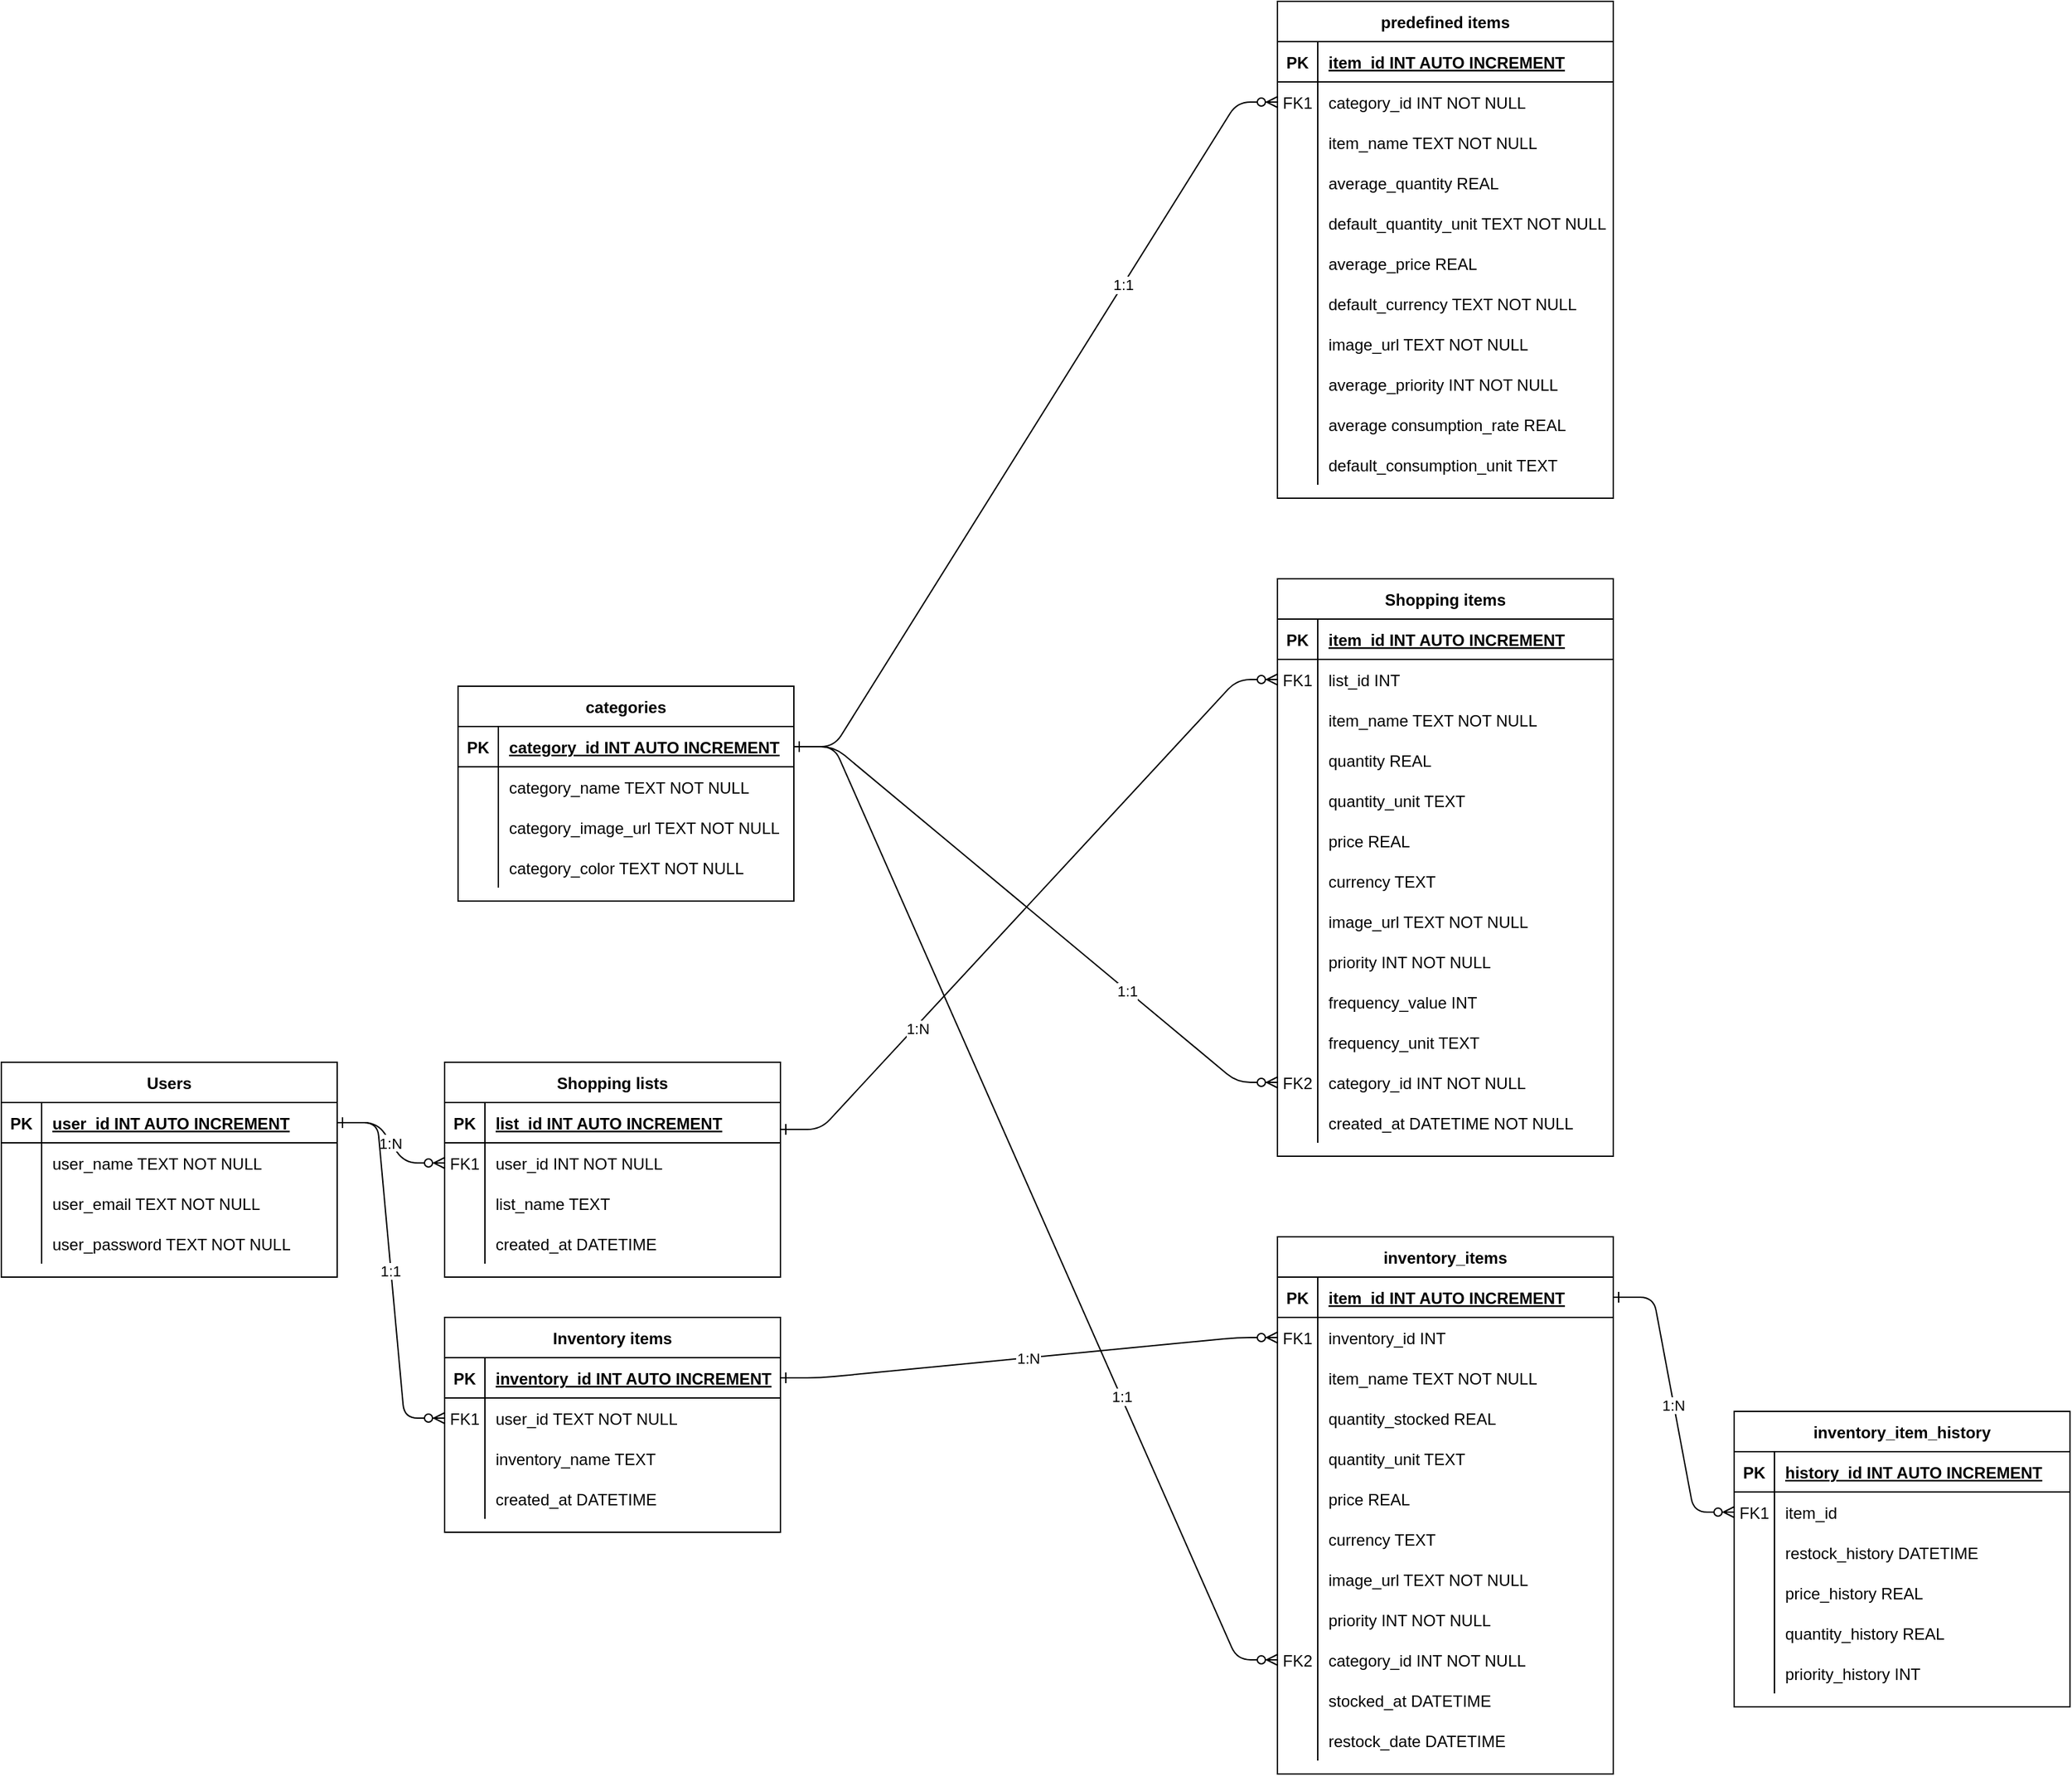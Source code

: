 <mxfile version="24.7.17">
  <diagram id="R2lEEEUBdFMjLlhIrx00" name="Page-1">
    <mxGraphModel dx="1016" dy="1713" grid="1" gridSize="10" guides="1" tooltips="1" connect="1" arrows="1" fold="1" page="1" pageScale="1" pageWidth="850" pageHeight="1100" math="0" shadow="0" extFonts="Permanent Marker^https://fonts.googleapis.com/css?family=Permanent+Marker">
      <root>
        <mxCell id="0" />
        <mxCell id="1" parent="0" />
        <mxCell id="C-vyLk0tnHw3VtMMgP7b-1" value="1:N" style="edgeStyle=entityRelationEdgeStyle;endArrow=ERzeroToMany;startArrow=ERone;endFill=1;startFill=0;" parent="1" source="C-vyLk0tnHw3VtMMgP7b-24" target="C-vyLk0tnHw3VtMMgP7b-6" edge="1">
          <mxGeometry width="100" height="100" relative="1" as="geometry">
            <mxPoint x="340" y="720" as="sourcePoint" />
            <mxPoint x="440" y="620" as="targetPoint" />
          </mxGeometry>
        </mxCell>
        <mxCell id="C-vyLk0tnHw3VtMMgP7b-2" value="Shopping lists" style="shape=table;startSize=30;container=1;collapsible=1;childLayout=tableLayout;fixedRows=1;rowLines=0;fontStyle=1;align=center;resizeLast=1;" parent="1" vertex="1">
          <mxGeometry x="450" y="120" width="250" height="160" as="geometry" />
        </mxCell>
        <mxCell id="C-vyLk0tnHw3VtMMgP7b-3" value="" style="shape=partialRectangle;collapsible=0;dropTarget=0;pointerEvents=0;fillColor=none;points=[[0,0.5],[1,0.5]];portConstraint=eastwest;top=0;left=0;right=0;bottom=1;" parent="C-vyLk0tnHw3VtMMgP7b-2" vertex="1">
          <mxGeometry y="30" width="250" height="30" as="geometry" />
        </mxCell>
        <mxCell id="C-vyLk0tnHw3VtMMgP7b-4" value="PK" style="shape=partialRectangle;overflow=hidden;connectable=0;fillColor=none;top=0;left=0;bottom=0;right=0;fontStyle=1;" parent="C-vyLk0tnHw3VtMMgP7b-3" vertex="1">
          <mxGeometry width="30" height="30" as="geometry">
            <mxRectangle width="30" height="30" as="alternateBounds" />
          </mxGeometry>
        </mxCell>
        <mxCell id="C-vyLk0tnHw3VtMMgP7b-5" value="list_id INT AUTO INCREMENT" style="shape=partialRectangle;overflow=hidden;connectable=0;fillColor=none;top=0;left=0;bottom=0;right=0;align=left;spacingLeft=6;fontStyle=5;" parent="C-vyLk0tnHw3VtMMgP7b-3" vertex="1">
          <mxGeometry x="30" width="220" height="30" as="geometry">
            <mxRectangle width="220" height="30" as="alternateBounds" />
          </mxGeometry>
        </mxCell>
        <mxCell id="C-vyLk0tnHw3VtMMgP7b-6" value="" style="shape=partialRectangle;collapsible=0;dropTarget=0;pointerEvents=0;fillColor=none;points=[[0,0.5],[1,0.5]];portConstraint=eastwest;top=0;left=0;right=0;bottom=0;" parent="C-vyLk0tnHw3VtMMgP7b-2" vertex="1">
          <mxGeometry y="60" width="250" height="30" as="geometry" />
        </mxCell>
        <mxCell id="C-vyLk0tnHw3VtMMgP7b-7" value="FK1" style="shape=partialRectangle;overflow=hidden;connectable=0;fillColor=none;top=0;left=0;bottom=0;right=0;" parent="C-vyLk0tnHw3VtMMgP7b-6" vertex="1">
          <mxGeometry width="30" height="30" as="geometry">
            <mxRectangle width="30" height="30" as="alternateBounds" />
          </mxGeometry>
        </mxCell>
        <mxCell id="C-vyLk0tnHw3VtMMgP7b-8" value="user_id INT NOT NULL" style="shape=partialRectangle;overflow=hidden;connectable=0;fillColor=none;top=0;left=0;bottom=0;right=0;align=left;spacingLeft=6;" parent="C-vyLk0tnHw3VtMMgP7b-6" vertex="1">
          <mxGeometry x="30" width="220" height="30" as="geometry">
            <mxRectangle width="220" height="30" as="alternateBounds" />
          </mxGeometry>
        </mxCell>
        <mxCell id="C-vyLk0tnHw3VtMMgP7b-9" value="" style="shape=partialRectangle;collapsible=0;dropTarget=0;pointerEvents=0;fillColor=none;points=[[0,0.5],[1,0.5]];portConstraint=eastwest;top=0;left=0;right=0;bottom=0;" parent="C-vyLk0tnHw3VtMMgP7b-2" vertex="1">
          <mxGeometry y="90" width="250" height="30" as="geometry" />
        </mxCell>
        <mxCell id="C-vyLk0tnHw3VtMMgP7b-10" value="" style="shape=partialRectangle;overflow=hidden;connectable=0;fillColor=none;top=0;left=0;bottom=0;right=0;" parent="C-vyLk0tnHw3VtMMgP7b-9" vertex="1">
          <mxGeometry width="30" height="30" as="geometry">
            <mxRectangle width="30" height="30" as="alternateBounds" />
          </mxGeometry>
        </mxCell>
        <mxCell id="C-vyLk0tnHw3VtMMgP7b-11" value="list_name TEXT" style="shape=partialRectangle;overflow=hidden;connectable=0;fillColor=none;top=0;left=0;bottom=0;right=0;align=left;spacingLeft=6;" parent="C-vyLk0tnHw3VtMMgP7b-9" vertex="1">
          <mxGeometry x="30" width="220" height="30" as="geometry">
            <mxRectangle width="220" height="30" as="alternateBounds" />
          </mxGeometry>
        </mxCell>
        <mxCell id="xx-xtu1HM2VHuq2SDBiG-39" value="" style="shape=partialRectangle;collapsible=0;dropTarget=0;pointerEvents=0;fillColor=none;points=[[0,0.5],[1,0.5]];portConstraint=eastwest;top=0;left=0;right=0;bottom=0;" parent="C-vyLk0tnHw3VtMMgP7b-2" vertex="1">
          <mxGeometry y="120" width="250" height="30" as="geometry" />
        </mxCell>
        <mxCell id="xx-xtu1HM2VHuq2SDBiG-40" value="" style="shape=partialRectangle;overflow=hidden;connectable=0;fillColor=none;top=0;left=0;bottom=0;right=0;" parent="xx-xtu1HM2VHuq2SDBiG-39" vertex="1">
          <mxGeometry width="30" height="30" as="geometry">
            <mxRectangle width="30" height="30" as="alternateBounds" />
          </mxGeometry>
        </mxCell>
        <mxCell id="xx-xtu1HM2VHuq2SDBiG-41" value="created_at DATETIME" style="shape=partialRectangle;overflow=hidden;connectable=0;fillColor=none;top=0;left=0;bottom=0;right=0;align=left;spacingLeft=6;" parent="xx-xtu1HM2VHuq2SDBiG-39" vertex="1">
          <mxGeometry x="30" width="220" height="30" as="geometry">
            <mxRectangle width="220" height="30" as="alternateBounds" />
          </mxGeometry>
        </mxCell>
        <mxCell id="C-vyLk0tnHw3VtMMgP7b-13" value="Inventory items" style="shape=table;startSize=30;container=1;collapsible=1;childLayout=tableLayout;fixedRows=1;rowLines=0;fontStyle=1;align=center;resizeLast=1;" parent="1" vertex="1">
          <mxGeometry x="450" y="310" width="250" height="160" as="geometry" />
        </mxCell>
        <mxCell id="C-vyLk0tnHw3VtMMgP7b-14" value="" style="shape=partialRectangle;collapsible=0;dropTarget=0;pointerEvents=0;fillColor=none;points=[[0,0.5],[1,0.5]];portConstraint=eastwest;top=0;left=0;right=0;bottom=1;" parent="C-vyLk0tnHw3VtMMgP7b-13" vertex="1">
          <mxGeometry y="30" width="250" height="30" as="geometry" />
        </mxCell>
        <mxCell id="C-vyLk0tnHw3VtMMgP7b-15" value="PK" style="shape=partialRectangle;overflow=hidden;connectable=0;fillColor=none;top=0;left=0;bottom=0;right=0;fontStyle=1;" parent="C-vyLk0tnHw3VtMMgP7b-14" vertex="1">
          <mxGeometry width="30" height="30" as="geometry">
            <mxRectangle width="30" height="30" as="alternateBounds" />
          </mxGeometry>
        </mxCell>
        <mxCell id="C-vyLk0tnHw3VtMMgP7b-16" value="inventory_id INT AUTO INCREMENT" style="shape=partialRectangle;overflow=hidden;connectable=0;fillColor=none;top=0;left=0;bottom=0;right=0;align=left;spacingLeft=6;fontStyle=5;" parent="C-vyLk0tnHw3VtMMgP7b-14" vertex="1">
          <mxGeometry x="30" width="220" height="30" as="geometry">
            <mxRectangle width="220" height="30" as="alternateBounds" />
          </mxGeometry>
        </mxCell>
        <mxCell id="C-vyLk0tnHw3VtMMgP7b-17" value="" style="shape=partialRectangle;collapsible=0;dropTarget=0;pointerEvents=0;fillColor=none;points=[[0,0.5],[1,0.5]];portConstraint=eastwest;top=0;left=0;right=0;bottom=0;" parent="C-vyLk0tnHw3VtMMgP7b-13" vertex="1">
          <mxGeometry y="60" width="250" height="30" as="geometry" />
        </mxCell>
        <mxCell id="C-vyLk0tnHw3VtMMgP7b-18" value="FK1" style="shape=partialRectangle;overflow=hidden;connectable=0;fillColor=none;top=0;left=0;bottom=0;right=0;" parent="C-vyLk0tnHw3VtMMgP7b-17" vertex="1">
          <mxGeometry width="30" height="30" as="geometry">
            <mxRectangle width="30" height="30" as="alternateBounds" />
          </mxGeometry>
        </mxCell>
        <mxCell id="C-vyLk0tnHw3VtMMgP7b-19" value="user_id TEXT NOT NULL" style="shape=partialRectangle;overflow=hidden;connectable=0;fillColor=none;top=0;left=0;bottom=0;right=0;align=left;spacingLeft=6;" parent="C-vyLk0tnHw3VtMMgP7b-17" vertex="1">
          <mxGeometry x="30" width="220" height="30" as="geometry">
            <mxRectangle width="220" height="30" as="alternateBounds" />
          </mxGeometry>
        </mxCell>
        <mxCell id="xx-xtu1HM2VHuq2SDBiG-102" value="" style="shape=partialRectangle;collapsible=0;dropTarget=0;pointerEvents=0;fillColor=none;points=[[0,0.5],[1,0.5]];portConstraint=eastwest;top=0;left=0;right=0;bottom=0;" parent="C-vyLk0tnHw3VtMMgP7b-13" vertex="1">
          <mxGeometry y="90" width="250" height="30" as="geometry" />
        </mxCell>
        <mxCell id="xx-xtu1HM2VHuq2SDBiG-103" value="" style="shape=partialRectangle;overflow=hidden;connectable=0;fillColor=none;top=0;left=0;bottom=0;right=0;" parent="xx-xtu1HM2VHuq2SDBiG-102" vertex="1">
          <mxGeometry width="30" height="30" as="geometry">
            <mxRectangle width="30" height="30" as="alternateBounds" />
          </mxGeometry>
        </mxCell>
        <mxCell id="xx-xtu1HM2VHuq2SDBiG-104" value="inventory_name TEXT" style="shape=partialRectangle;overflow=hidden;connectable=0;fillColor=none;top=0;left=0;bottom=0;right=0;align=left;spacingLeft=6;" parent="xx-xtu1HM2VHuq2SDBiG-102" vertex="1">
          <mxGeometry x="30" width="220" height="30" as="geometry">
            <mxRectangle width="220" height="30" as="alternateBounds" />
          </mxGeometry>
        </mxCell>
        <mxCell id="C-vyLk0tnHw3VtMMgP7b-20" value="" style="shape=partialRectangle;collapsible=0;dropTarget=0;pointerEvents=0;fillColor=none;points=[[0,0.5],[1,0.5]];portConstraint=eastwest;top=0;left=0;right=0;bottom=0;" parent="C-vyLk0tnHw3VtMMgP7b-13" vertex="1">
          <mxGeometry y="120" width="250" height="30" as="geometry" />
        </mxCell>
        <mxCell id="C-vyLk0tnHw3VtMMgP7b-21" value="" style="shape=partialRectangle;overflow=hidden;connectable=0;fillColor=none;top=0;left=0;bottom=0;right=0;" parent="C-vyLk0tnHw3VtMMgP7b-20" vertex="1">
          <mxGeometry width="30" height="30" as="geometry">
            <mxRectangle width="30" height="30" as="alternateBounds" />
          </mxGeometry>
        </mxCell>
        <mxCell id="C-vyLk0tnHw3VtMMgP7b-22" value="created_at DATETIME" style="shape=partialRectangle;overflow=hidden;connectable=0;fillColor=none;top=0;left=0;bottom=0;right=0;align=left;spacingLeft=6;" parent="C-vyLk0tnHw3VtMMgP7b-20" vertex="1">
          <mxGeometry x="30" width="220" height="30" as="geometry">
            <mxRectangle width="220" height="30" as="alternateBounds" />
          </mxGeometry>
        </mxCell>
        <mxCell id="C-vyLk0tnHw3VtMMgP7b-23" value="Users" style="shape=table;startSize=30;container=1;collapsible=1;childLayout=tableLayout;fixedRows=1;rowLines=0;fontStyle=1;align=center;resizeLast=1;" parent="1" vertex="1">
          <mxGeometry x="120" y="120" width="250" height="160" as="geometry" />
        </mxCell>
        <mxCell id="C-vyLk0tnHw3VtMMgP7b-24" value="" style="shape=partialRectangle;collapsible=0;dropTarget=0;pointerEvents=0;fillColor=none;points=[[0,0.5],[1,0.5]];portConstraint=eastwest;top=0;left=0;right=0;bottom=1;" parent="C-vyLk0tnHw3VtMMgP7b-23" vertex="1">
          <mxGeometry y="30" width="250" height="30" as="geometry" />
        </mxCell>
        <mxCell id="C-vyLk0tnHw3VtMMgP7b-25" value="PK" style="shape=partialRectangle;overflow=hidden;connectable=0;fillColor=none;top=0;left=0;bottom=0;right=0;fontStyle=1;" parent="C-vyLk0tnHw3VtMMgP7b-24" vertex="1">
          <mxGeometry width="30" height="30" as="geometry">
            <mxRectangle width="30" height="30" as="alternateBounds" />
          </mxGeometry>
        </mxCell>
        <mxCell id="C-vyLk0tnHw3VtMMgP7b-26" value="user_id INT AUTO INCREMENT" style="shape=partialRectangle;overflow=hidden;connectable=0;fillColor=none;top=0;left=0;bottom=0;right=0;align=left;spacingLeft=6;fontStyle=5;" parent="C-vyLk0tnHw3VtMMgP7b-24" vertex="1">
          <mxGeometry x="30" width="220" height="30" as="geometry">
            <mxRectangle width="220" height="30" as="alternateBounds" />
          </mxGeometry>
        </mxCell>
        <mxCell id="xx-xtu1HM2VHuq2SDBiG-1" value="" style="shape=partialRectangle;collapsible=0;dropTarget=0;pointerEvents=0;fillColor=none;points=[[0,0.5],[1,0.5]];portConstraint=eastwest;top=0;left=0;right=0;bottom=0;" parent="C-vyLk0tnHw3VtMMgP7b-23" vertex="1">
          <mxGeometry y="60" width="250" height="30" as="geometry" />
        </mxCell>
        <mxCell id="xx-xtu1HM2VHuq2SDBiG-2" value="" style="shape=partialRectangle;overflow=hidden;connectable=0;fillColor=none;top=0;left=0;bottom=0;right=0;" parent="xx-xtu1HM2VHuq2SDBiG-1" vertex="1">
          <mxGeometry width="30" height="30" as="geometry">
            <mxRectangle width="30" height="30" as="alternateBounds" />
          </mxGeometry>
        </mxCell>
        <mxCell id="xx-xtu1HM2VHuq2SDBiG-3" value="user_name TEXT NOT NULL " style="shape=partialRectangle;overflow=hidden;connectable=0;fillColor=none;top=0;left=0;bottom=0;right=0;align=left;spacingLeft=6;" parent="xx-xtu1HM2VHuq2SDBiG-1" vertex="1">
          <mxGeometry x="30" width="220" height="30" as="geometry">
            <mxRectangle width="220" height="30" as="alternateBounds" />
          </mxGeometry>
        </mxCell>
        <mxCell id="xx-xtu1HM2VHuq2SDBiG-4" value="" style="shape=partialRectangle;collapsible=0;dropTarget=0;pointerEvents=0;fillColor=none;points=[[0,0.5],[1,0.5]];portConstraint=eastwest;top=0;left=0;right=0;bottom=0;" parent="C-vyLk0tnHw3VtMMgP7b-23" vertex="1">
          <mxGeometry y="90" width="250" height="30" as="geometry" />
        </mxCell>
        <mxCell id="xx-xtu1HM2VHuq2SDBiG-5" value="" style="shape=partialRectangle;overflow=hidden;connectable=0;fillColor=none;top=0;left=0;bottom=0;right=0;" parent="xx-xtu1HM2VHuq2SDBiG-4" vertex="1">
          <mxGeometry width="30" height="30" as="geometry">
            <mxRectangle width="30" height="30" as="alternateBounds" />
          </mxGeometry>
        </mxCell>
        <mxCell id="xx-xtu1HM2VHuq2SDBiG-6" value="user_email TEXT NOT NULL" style="shape=partialRectangle;overflow=hidden;connectable=0;fillColor=none;top=0;left=0;bottom=0;right=0;align=left;spacingLeft=6;" parent="xx-xtu1HM2VHuq2SDBiG-4" vertex="1">
          <mxGeometry x="30" width="220" height="30" as="geometry">
            <mxRectangle width="220" height="30" as="alternateBounds" />
          </mxGeometry>
        </mxCell>
        <mxCell id="C-vyLk0tnHw3VtMMgP7b-27" value="" style="shape=partialRectangle;collapsible=0;dropTarget=0;pointerEvents=0;fillColor=none;points=[[0,0.5],[1,0.5]];portConstraint=eastwest;top=0;left=0;right=0;bottom=0;" parent="C-vyLk0tnHw3VtMMgP7b-23" vertex="1">
          <mxGeometry y="120" width="250" height="30" as="geometry" />
        </mxCell>
        <mxCell id="C-vyLk0tnHw3VtMMgP7b-28" value="" style="shape=partialRectangle;overflow=hidden;connectable=0;fillColor=none;top=0;left=0;bottom=0;right=0;" parent="C-vyLk0tnHw3VtMMgP7b-27" vertex="1">
          <mxGeometry width="30" height="30" as="geometry">
            <mxRectangle width="30" height="30" as="alternateBounds" />
          </mxGeometry>
        </mxCell>
        <mxCell id="C-vyLk0tnHw3VtMMgP7b-29" value="user_password TEXT NOT NULL" style="shape=partialRectangle;overflow=hidden;connectable=0;fillColor=none;top=0;left=0;bottom=0;right=0;align=left;spacingLeft=6;" parent="C-vyLk0tnHw3VtMMgP7b-27" vertex="1">
          <mxGeometry x="30" width="220" height="30" as="geometry">
            <mxRectangle width="220" height="30" as="alternateBounds" />
          </mxGeometry>
        </mxCell>
        <mxCell id="xx-xtu1HM2VHuq2SDBiG-23" value="1:1" style="edgeStyle=entityRelationEdgeStyle;endArrow=ERzeroToMany;startArrow=ERone;endFill=1;startFill=0;exitX=1;exitY=0.5;exitDx=0;exitDy=0;entryX=0;entryY=0.5;entryDx=0;entryDy=0;" parent="1" source="C-vyLk0tnHw3VtMMgP7b-24" target="C-vyLk0tnHw3VtMMgP7b-17" edge="1">
          <mxGeometry width="100" height="100" relative="1" as="geometry">
            <mxPoint x="360" y="330" as="sourcePoint" />
            <mxPoint x="440" y="360" as="targetPoint" />
            <Array as="points">
              <mxPoint x="380" y="190" />
              <mxPoint x="380" y="280" />
              <mxPoint x="430" y="530" />
              <mxPoint x="450" y="400" />
            </Array>
          </mxGeometry>
        </mxCell>
        <mxCell id="xx-xtu1HM2VHuq2SDBiG-24" value="Shopping items" style="shape=table;startSize=30;container=1;collapsible=1;childLayout=tableLayout;fixedRows=1;rowLines=0;fontStyle=1;align=center;resizeLast=1;" parent="1" vertex="1">
          <mxGeometry x="1070" y="-240" width="250" height="430" as="geometry" />
        </mxCell>
        <mxCell id="xx-xtu1HM2VHuq2SDBiG-25" value="" style="shape=partialRectangle;collapsible=0;dropTarget=0;pointerEvents=0;fillColor=none;points=[[0,0.5],[1,0.5]];portConstraint=eastwest;top=0;left=0;right=0;bottom=1;" parent="xx-xtu1HM2VHuq2SDBiG-24" vertex="1">
          <mxGeometry y="30" width="250" height="30" as="geometry" />
        </mxCell>
        <mxCell id="xx-xtu1HM2VHuq2SDBiG-26" value="PK" style="shape=partialRectangle;overflow=hidden;connectable=0;fillColor=none;top=0;left=0;bottom=0;right=0;fontStyle=1;" parent="xx-xtu1HM2VHuq2SDBiG-25" vertex="1">
          <mxGeometry width="30" height="30" as="geometry">
            <mxRectangle width="30" height="30" as="alternateBounds" />
          </mxGeometry>
        </mxCell>
        <mxCell id="xx-xtu1HM2VHuq2SDBiG-27" value="item_id INT AUTO INCREMENT" style="shape=partialRectangle;overflow=hidden;connectable=0;fillColor=none;top=0;left=0;bottom=0;right=0;align=left;spacingLeft=6;fontStyle=5;" parent="xx-xtu1HM2VHuq2SDBiG-25" vertex="1">
          <mxGeometry x="30" width="220" height="30" as="geometry">
            <mxRectangle width="220" height="30" as="alternateBounds" />
          </mxGeometry>
        </mxCell>
        <mxCell id="xx-xtu1HM2VHuq2SDBiG-28" value="" style="shape=partialRectangle;collapsible=0;dropTarget=0;pointerEvents=0;fillColor=none;points=[[0,0.5],[1,0.5]];portConstraint=eastwest;top=0;left=0;right=0;bottom=0;" parent="xx-xtu1HM2VHuq2SDBiG-24" vertex="1">
          <mxGeometry y="60" width="250" height="30" as="geometry" />
        </mxCell>
        <mxCell id="xx-xtu1HM2VHuq2SDBiG-29" value="FK1" style="shape=partialRectangle;overflow=hidden;connectable=0;fillColor=none;top=0;left=0;bottom=0;right=0;" parent="xx-xtu1HM2VHuq2SDBiG-28" vertex="1">
          <mxGeometry width="30" height="30" as="geometry">
            <mxRectangle width="30" height="30" as="alternateBounds" />
          </mxGeometry>
        </mxCell>
        <mxCell id="xx-xtu1HM2VHuq2SDBiG-30" value="list_id INT" style="shape=partialRectangle;overflow=hidden;connectable=0;fillColor=none;top=0;left=0;bottom=0;right=0;align=left;spacingLeft=6;" parent="xx-xtu1HM2VHuq2SDBiG-28" vertex="1">
          <mxGeometry x="30" width="220" height="30" as="geometry">
            <mxRectangle width="220" height="30" as="alternateBounds" />
          </mxGeometry>
        </mxCell>
        <mxCell id="xx-xtu1HM2VHuq2SDBiG-31" value="" style="shape=partialRectangle;collapsible=0;dropTarget=0;pointerEvents=0;fillColor=none;points=[[0,0.5],[1,0.5]];portConstraint=eastwest;top=0;left=0;right=0;bottom=0;" parent="xx-xtu1HM2VHuq2SDBiG-24" vertex="1">
          <mxGeometry y="90" width="250" height="30" as="geometry" />
        </mxCell>
        <mxCell id="xx-xtu1HM2VHuq2SDBiG-32" value="" style="shape=partialRectangle;overflow=hidden;connectable=0;fillColor=none;top=0;left=0;bottom=0;right=0;" parent="xx-xtu1HM2VHuq2SDBiG-31" vertex="1">
          <mxGeometry width="30" height="30" as="geometry">
            <mxRectangle width="30" height="30" as="alternateBounds" />
          </mxGeometry>
        </mxCell>
        <mxCell id="xx-xtu1HM2VHuq2SDBiG-33" value="item_name TEXT NOT NULL" style="shape=partialRectangle;overflow=hidden;connectable=0;fillColor=none;top=0;left=0;bottom=0;right=0;align=left;spacingLeft=6;" parent="xx-xtu1HM2VHuq2SDBiG-31" vertex="1">
          <mxGeometry x="30" width="220" height="30" as="geometry">
            <mxRectangle width="220" height="30" as="alternateBounds" />
          </mxGeometry>
        </mxCell>
        <mxCell id="xx-xtu1HM2VHuq2SDBiG-36" value="" style="shape=partialRectangle;collapsible=0;dropTarget=0;pointerEvents=0;fillColor=none;points=[[0,0.5],[1,0.5]];portConstraint=eastwest;top=0;left=0;right=0;bottom=0;" parent="xx-xtu1HM2VHuq2SDBiG-24" vertex="1">
          <mxGeometry y="120" width="250" height="30" as="geometry" />
        </mxCell>
        <mxCell id="xx-xtu1HM2VHuq2SDBiG-37" value="" style="shape=partialRectangle;overflow=hidden;connectable=0;fillColor=none;top=0;left=0;bottom=0;right=0;" parent="xx-xtu1HM2VHuq2SDBiG-36" vertex="1">
          <mxGeometry width="30" height="30" as="geometry">
            <mxRectangle width="30" height="30" as="alternateBounds" />
          </mxGeometry>
        </mxCell>
        <mxCell id="xx-xtu1HM2VHuq2SDBiG-38" value="quantity REAL" style="shape=partialRectangle;overflow=hidden;connectable=0;fillColor=none;top=0;left=0;bottom=0;right=0;align=left;spacingLeft=6;" parent="xx-xtu1HM2VHuq2SDBiG-36" vertex="1">
          <mxGeometry x="30" width="220" height="30" as="geometry">
            <mxRectangle width="220" height="30" as="alternateBounds" />
          </mxGeometry>
        </mxCell>
        <mxCell id="xx-xtu1HM2VHuq2SDBiG-53" value="" style="shape=partialRectangle;collapsible=0;dropTarget=0;pointerEvents=0;fillColor=none;points=[[0,0.5],[1,0.5]];portConstraint=eastwest;top=0;left=0;right=0;bottom=0;" parent="xx-xtu1HM2VHuq2SDBiG-24" vertex="1">
          <mxGeometry y="150" width="250" height="30" as="geometry" />
        </mxCell>
        <mxCell id="xx-xtu1HM2VHuq2SDBiG-54" value="" style="shape=partialRectangle;overflow=hidden;connectable=0;fillColor=none;top=0;left=0;bottom=0;right=0;" parent="xx-xtu1HM2VHuq2SDBiG-53" vertex="1">
          <mxGeometry width="30" height="30" as="geometry">
            <mxRectangle width="30" height="30" as="alternateBounds" />
          </mxGeometry>
        </mxCell>
        <mxCell id="xx-xtu1HM2VHuq2SDBiG-55" value="quantity_unit TEXT" style="shape=partialRectangle;overflow=hidden;connectable=0;fillColor=none;top=0;left=0;bottom=0;right=0;align=left;spacingLeft=6;" parent="xx-xtu1HM2VHuq2SDBiG-53" vertex="1">
          <mxGeometry x="30" width="220" height="30" as="geometry">
            <mxRectangle width="220" height="30" as="alternateBounds" />
          </mxGeometry>
        </mxCell>
        <mxCell id="xx-xtu1HM2VHuq2SDBiG-47" value="" style="shape=partialRectangle;collapsible=0;dropTarget=0;pointerEvents=0;fillColor=none;points=[[0,0.5],[1,0.5]];portConstraint=eastwest;top=0;left=0;right=0;bottom=0;" parent="xx-xtu1HM2VHuq2SDBiG-24" vertex="1">
          <mxGeometry y="180" width="250" height="30" as="geometry" />
        </mxCell>
        <mxCell id="xx-xtu1HM2VHuq2SDBiG-48" value="" style="shape=partialRectangle;overflow=hidden;connectable=0;fillColor=none;top=0;left=0;bottom=0;right=0;" parent="xx-xtu1HM2VHuq2SDBiG-47" vertex="1">
          <mxGeometry width="30" height="30" as="geometry">
            <mxRectangle width="30" height="30" as="alternateBounds" />
          </mxGeometry>
        </mxCell>
        <mxCell id="xx-xtu1HM2VHuq2SDBiG-49" value="price REAL " style="shape=partialRectangle;overflow=hidden;connectable=0;fillColor=none;top=0;left=0;bottom=0;right=0;align=left;spacingLeft=6;" parent="xx-xtu1HM2VHuq2SDBiG-47" vertex="1">
          <mxGeometry x="30" width="220" height="30" as="geometry">
            <mxRectangle width="220" height="30" as="alternateBounds" />
          </mxGeometry>
        </mxCell>
        <mxCell id="xx-xtu1HM2VHuq2SDBiG-56" value="" style="shape=partialRectangle;collapsible=0;dropTarget=0;pointerEvents=0;fillColor=none;points=[[0,0.5],[1,0.5]];portConstraint=eastwest;top=0;left=0;right=0;bottom=0;" parent="xx-xtu1HM2VHuq2SDBiG-24" vertex="1">
          <mxGeometry y="210" width="250" height="30" as="geometry" />
        </mxCell>
        <mxCell id="xx-xtu1HM2VHuq2SDBiG-57" value="" style="shape=partialRectangle;overflow=hidden;connectable=0;fillColor=none;top=0;left=0;bottom=0;right=0;" parent="xx-xtu1HM2VHuq2SDBiG-56" vertex="1">
          <mxGeometry width="30" height="30" as="geometry">
            <mxRectangle width="30" height="30" as="alternateBounds" />
          </mxGeometry>
        </mxCell>
        <mxCell id="xx-xtu1HM2VHuq2SDBiG-58" value="currency TEXT" style="shape=partialRectangle;overflow=hidden;connectable=0;fillColor=none;top=0;left=0;bottom=0;right=0;align=left;spacingLeft=6;" parent="xx-xtu1HM2VHuq2SDBiG-56" vertex="1">
          <mxGeometry x="30" width="220" height="30" as="geometry">
            <mxRectangle width="220" height="30" as="alternateBounds" />
          </mxGeometry>
        </mxCell>
        <mxCell id="xx-xtu1HM2VHuq2SDBiG-50" value="" style="shape=partialRectangle;collapsible=0;dropTarget=0;pointerEvents=0;fillColor=none;points=[[0,0.5],[1,0.5]];portConstraint=eastwest;top=0;left=0;right=0;bottom=0;" parent="xx-xtu1HM2VHuq2SDBiG-24" vertex="1">
          <mxGeometry y="240" width="250" height="30" as="geometry" />
        </mxCell>
        <mxCell id="xx-xtu1HM2VHuq2SDBiG-51" value="" style="shape=partialRectangle;overflow=hidden;connectable=0;fillColor=none;top=0;left=0;bottom=0;right=0;" parent="xx-xtu1HM2VHuq2SDBiG-50" vertex="1">
          <mxGeometry width="30" height="30" as="geometry">
            <mxRectangle width="30" height="30" as="alternateBounds" />
          </mxGeometry>
        </mxCell>
        <mxCell id="xx-xtu1HM2VHuq2SDBiG-52" value="image_url TEXT NOT NULL" style="shape=partialRectangle;overflow=hidden;connectable=0;fillColor=none;top=0;left=0;bottom=0;right=0;align=left;spacingLeft=6;" parent="xx-xtu1HM2VHuq2SDBiG-50" vertex="1">
          <mxGeometry x="30" width="220" height="30" as="geometry">
            <mxRectangle width="220" height="30" as="alternateBounds" />
          </mxGeometry>
        </mxCell>
        <mxCell id="xx-xtu1HM2VHuq2SDBiG-59" value="" style="shape=partialRectangle;collapsible=0;dropTarget=0;pointerEvents=0;fillColor=none;points=[[0,0.5],[1,0.5]];portConstraint=eastwest;top=0;left=0;right=0;bottom=0;" parent="xx-xtu1HM2VHuq2SDBiG-24" vertex="1">
          <mxGeometry y="270" width="250" height="30" as="geometry" />
        </mxCell>
        <mxCell id="xx-xtu1HM2VHuq2SDBiG-60" value="" style="shape=partialRectangle;overflow=hidden;connectable=0;fillColor=none;top=0;left=0;bottom=0;right=0;" parent="xx-xtu1HM2VHuq2SDBiG-59" vertex="1">
          <mxGeometry width="30" height="30" as="geometry">
            <mxRectangle width="30" height="30" as="alternateBounds" />
          </mxGeometry>
        </mxCell>
        <mxCell id="xx-xtu1HM2VHuq2SDBiG-61" value="priority INT NOT NULL" style="shape=partialRectangle;overflow=hidden;connectable=0;fillColor=none;top=0;left=0;bottom=0;right=0;align=left;spacingLeft=6;" parent="xx-xtu1HM2VHuq2SDBiG-59" vertex="1">
          <mxGeometry x="30" width="220" height="30" as="geometry">
            <mxRectangle width="220" height="30" as="alternateBounds" />
          </mxGeometry>
        </mxCell>
        <mxCell id="xx-xtu1HM2VHuq2SDBiG-62" value="" style="shape=partialRectangle;collapsible=0;dropTarget=0;pointerEvents=0;fillColor=none;points=[[0,0.5],[1,0.5]];portConstraint=eastwest;top=0;left=0;right=0;bottom=0;" parent="xx-xtu1HM2VHuq2SDBiG-24" vertex="1">
          <mxGeometry y="300" width="250" height="30" as="geometry" />
        </mxCell>
        <mxCell id="xx-xtu1HM2VHuq2SDBiG-63" value="" style="shape=partialRectangle;overflow=hidden;connectable=0;fillColor=none;top=0;left=0;bottom=0;right=0;" parent="xx-xtu1HM2VHuq2SDBiG-62" vertex="1">
          <mxGeometry width="30" height="30" as="geometry">
            <mxRectangle width="30" height="30" as="alternateBounds" />
          </mxGeometry>
        </mxCell>
        <mxCell id="xx-xtu1HM2VHuq2SDBiG-64" value="frequency_value INT" style="shape=partialRectangle;overflow=hidden;connectable=0;fillColor=none;top=0;left=0;bottom=0;right=0;align=left;spacingLeft=6;" parent="xx-xtu1HM2VHuq2SDBiG-62" vertex="1">
          <mxGeometry x="30" width="220" height="30" as="geometry">
            <mxRectangle width="220" height="30" as="alternateBounds" />
          </mxGeometry>
        </mxCell>
        <mxCell id="xx-xtu1HM2VHuq2SDBiG-65" value="" style="shape=partialRectangle;collapsible=0;dropTarget=0;pointerEvents=0;fillColor=none;points=[[0,0.5],[1,0.5]];portConstraint=eastwest;top=0;left=0;right=0;bottom=0;" parent="xx-xtu1HM2VHuq2SDBiG-24" vertex="1">
          <mxGeometry y="330" width="250" height="30" as="geometry" />
        </mxCell>
        <mxCell id="xx-xtu1HM2VHuq2SDBiG-66" value="" style="shape=partialRectangle;overflow=hidden;connectable=0;fillColor=none;top=0;left=0;bottom=0;right=0;" parent="xx-xtu1HM2VHuq2SDBiG-65" vertex="1">
          <mxGeometry width="30" height="30" as="geometry">
            <mxRectangle width="30" height="30" as="alternateBounds" />
          </mxGeometry>
        </mxCell>
        <mxCell id="xx-xtu1HM2VHuq2SDBiG-67" value="frequency_unit TEXT" style="shape=partialRectangle;overflow=hidden;connectable=0;fillColor=none;top=0;left=0;bottom=0;right=0;align=left;spacingLeft=6;" parent="xx-xtu1HM2VHuq2SDBiG-65" vertex="1">
          <mxGeometry x="30" width="220" height="30" as="geometry">
            <mxRectangle width="220" height="30" as="alternateBounds" />
          </mxGeometry>
        </mxCell>
        <mxCell id="xx-xtu1HM2VHuq2SDBiG-87" value="" style="shape=partialRectangle;collapsible=0;dropTarget=0;pointerEvents=0;fillColor=none;points=[[0,0.5],[1,0.5]];portConstraint=eastwest;top=0;left=0;right=0;bottom=0;" parent="xx-xtu1HM2VHuq2SDBiG-24" vertex="1">
          <mxGeometry y="360" width="250" height="30" as="geometry" />
        </mxCell>
        <mxCell id="xx-xtu1HM2VHuq2SDBiG-88" value="FK2" style="shape=partialRectangle;overflow=hidden;connectable=0;fillColor=none;top=0;left=0;bottom=0;right=0;" parent="xx-xtu1HM2VHuq2SDBiG-87" vertex="1">
          <mxGeometry width="30" height="30" as="geometry">
            <mxRectangle width="30" height="30" as="alternateBounds" />
          </mxGeometry>
        </mxCell>
        <mxCell id="xx-xtu1HM2VHuq2SDBiG-89" value="category_id INT NOT NULL" style="shape=partialRectangle;overflow=hidden;connectable=0;fillColor=none;top=0;left=0;bottom=0;right=0;align=left;spacingLeft=6;" parent="xx-xtu1HM2VHuq2SDBiG-87" vertex="1">
          <mxGeometry x="30" width="220" height="30" as="geometry">
            <mxRectangle width="220" height="30" as="alternateBounds" />
          </mxGeometry>
        </mxCell>
        <mxCell id="xx-xtu1HM2VHuq2SDBiG-84" value="" style="shape=partialRectangle;collapsible=0;dropTarget=0;pointerEvents=0;fillColor=none;points=[[0,0.5],[1,0.5]];portConstraint=eastwest;top=0;left=0;right=0;bottom=0;" parent="xx-xtu1HM2VHuq2SDBiG-24" vertex="1">
          <mxGeometry y="390" width="250" height="30" as="geometry" />
        </mxCell>
        <mxCell id="xx-xtu1HM2VHuq2SDBiG-85" value="" style="shape=partialRectangle;overflow=hidden;connectable=0;fillColor=none;top=0;left=0;bottom=0;right=0;" parent="xx-xtu1HM2VHuq2SDBiG-84" vertex="1">
          <mxGeometry width="30" height="30" as="geometry">
            <mxRectangle width="30" height="30" as="alternateBounds" />
          </mxGeometry>
        </mxCell>
        <mxCell id="xx-xtu1HM2VHuq2SDBiG-86" value="created_at DATETIME NOT NULL" style="shape=partialRectangle;overflow=hidden;connectable=0;fillColor=none;top=0;left=0;bottom=0;right=0;align=left;spacingLeft=6;" parent="xx-xtu1HM2VHuq2SDBiG-84" vertex="1">
          <mxGeometry x="30" width="220" height="30" as="geometry">
            <mxRectangle width="220" height="30" as="alternateBounds" />
          </mxGeometry>
        </mxCell>
        <mxCell id="xx-xtu1HM2VHuq2SDBiG-46" value="" style="edgeStyle=entityRelationEdgeStyle;endArrow=ERzeroToMany;startArrow=ERone;endFill=1;startFill=0;entryX=0;entryY=0.5;entryDx=0;entryDy=0;" parent="1" target="xx-xtu1HM2VHuq2SDBiG-28" edge="1">
          <mxGeometry width="100" height="100" relative="1" as="geometry">
            <mxPoint x="700" y="170" as="sourcePoint" />
            <mxPoint x="750" y="200" as="targetPoint" />
            <Array as="points">
              <mxPoint x="740" y="220" />
            </Array>
          </mxGeometry>
        </mxCell>
        <mxCell id="xx-xtu1HM2VHuq2SDBiG-170" value="1:N" style="edgeLabel;html=1;align=center;verticalAlign=middle;resizable=0;points=[];" parent="xx-xtu1HM2VHuq2SDBiG-46" vertex="1" connectable="0">
          <mxGeometry x="-0.482" y="-1" relative="1" as="geometry">
            <mxPoint as="offset" />
          </mxGeometry>
        </mxCell>
        <mxCell id="xx-xtu1HM2VHuq2SDBiG-105" value="inventory_items" style="shape=table;startSize=30;container=1;collapsible=1;childLayout=tableLayout;fixedRows=1;rowLines=0;fontStyle=1;align=center;resizeLast=1;" parent="1" vertex="1">
          <mxGeometry x="1070" y="250" width="250" height="400.0" as="geometry" />
        </mxCell>
        <mxCell id="xx-xtu1HM2VHuq2SDBiG-106" value="" style="shape=partialRectangle;collapsible=0;dropTarget=0;pointerEvents=0;fillColor=none;points=[[0,0.5],[1,0.5]];portConstraint=eastwest;top=0;left=0;right=0;bottom=1;" parent="xx-xtu1HM2VHuq2SDBiG-105" vertex="1">
          <mxGeometry y="30" width="250" height="30" as="geometry" />
        </mxCell>
        <mxCell id="xx-xtu1HM2VHuq2SDBiG-107" value="PK" style="shape=partialRectangle;overflow=hidden;connectable=0;fillColor=none;top=0;left=0;bottom=0;right=0;fontStyle=1;" parent="xx-xtu1HM2VHuq2SDBiG-106" vertex="1">
          <mxGeometry width="30" height="30" as="geometry">
            <mxRectangle width="30" height="30" as="alternateBounds" />
          </mxGeometry>
        </mxCell>
        <mxCell id="xx-xtu1HM2VHuq2SDBiG-108" value="item_id INT AUTO INCREMENT" style="shape=partialRectangle;overflow=hidden;connectable=0;fillColor=none;top=0;left=0;bottom=0;right=0;align=left;spacingLeft=6;fontStyle=5;" parent="xx-xtu1HM2VHuq2SDBiG-106" vertex="1">
          <mxGeometry x="30" width="220" height="30" as="geometry">
            <mxRectangle width="220" height="30" as="alternateBounds" />
          </mxGeometry>
        </mxCell>
        <mxCell id="xx-xtu1HM2VHuq2SDBiG-109" value="" style="shape=partialRectangle;collapsible=0;dropTarget=0;pointerEvents=0;fillColor=none;points=[[0,0.5],[1,0.5]];portConstraint=eastwest;top=0;left=0;right=0;bottom=0;" parent="xx-xtu1HM2VHuq2SDBiG-105" vertex="1">
          <mxGeometry y="60" width="250" height="30" as="geometry" />
        </mxCell>
        <mxCell id="xx-xtu1HM2VHuq2SDBiG-110" value="FK1" style="shape=partialRectangle;overflow=hidden;connectable=0;fillColor=none;top=0;left=0;bottom=0;right=0;" parent="xx-xtu1HM2VHuq2SDBiG-109" vertex="1">
          <mxGeometry width="30" height="30" as="geometry">
            <mxRectangle width="30" height="30" as="alternateBounds" />
          </mxGeometry>
        </mxCell>
        <mxCell id="xx-xtu1HM2VHuq2SDBiG-111" value="inventory_id INT" style="shape=partialRectangle;overflow=hidden;connectable=0;fillColor=none;top=0;left=0;bottom=0;right=0;align=left;spacingLeft=6;" parent="xx-xtu1HM2VHuq2SDBiG-109" vertex="1">
          <mxGeometry x="30" width="220" height="30" as="geometry">
            <mxRectangle width="220" height="30" as="alternateBounds" />
          </mxGeometry>
        </mxCell>
        <mxCell id="xx-xtu1HM2VHuq2SDBiG-112" value="" style="shape=partialRectangle;collapsible=0;dropTarget=0;pointerEvents=0;fillColor=none;points=[[0,0.5],[1,0.5]];portConstraint=eastwest;top=0;left=0;right=0;bottom=0;" parent="xx-xtu1HM2VHuq2SDBiG-105" vertex="1">
          <mxGeometry y="90" width="250" height="30" as="geometry" />
        </mxCell>
        <mxCell id="xx-xtu1HM2VHuq2SDBiG-113" value="" style="shape=partialRectangle;overflow=hidden;connectable=0;fillColor=none;top=0;left=0;bottom=0;right=0;" parent="xx-xtu1HM2VHuq2SDBiG-112" vertex="1">
          <mxGeometry width="30" height="30" as="geometry">
            <mxRectangle width="30" height="30" as="alternateBounds" />
          </mxGeometry>
        </mxCell>
        <mxCell id="xx-xtu1HM2VHuq2SDBiG-114" value="item_name TEXT NOT NULL" style="shape=partialRectangle;overflow=hidden;connectable=0;fillColor=none;top=0;left=0;bottom=0;right=0;align=left;spacingLeft=6;" parent="xx-xtu1HM2VHuq2SDBiG-112" vertex="1">
          <mxGeometry x="30" width="220" height="30" as="geometry">
            <mxRectangle width="220" height="30" as="alternateBounds" />
          </mxGeometry>
        </mxCell>
        <mxCell id="xx-xtu1HM2VHuq2SDBiG-115" value="" style="shape=partialRectangle;collapsible=0;dropTarget=0;pointerEvents=0;fillColor=none;points=[[0,0.5],[1,0.5]];portConstraint=eastwest;top=0;left=0;right=0;bottom=0;" parent="xx-xtu1HM2VHuq2SDBiG-105" vertex="1">
          <mxGeometry y="120" width="250" height="30" as="geometry" />
        </mxCell>
        <mxCell id="xx-xtu1HM2VHuq2SDBiG-116" value="" style="shape=partialRectangle;overflow=hidden;connectable=0;fillColor=none;top=0;left=0;bottom=0;right=0;" parent="xx-xtu1HM2VHuq2SDBiG-115" vertex="1">
          <mxGeometry width="30" height="30" as="geometry">
            <mxRectangle width="30" height="30" as="alternateBounds" />
          </mxGeometry>
        </mxCell>
        <mxCell id="xx-xtu1HM2VHuq2SDBiG-117" value="quantity_stocked REAL" style="shape=partialRectangle;overflow=hidden;connectable=0;fillColor=none;top=0;left=0;bottom=0;right=0;align=left;spacingLeft=6;" parent="xx-xtu1HM2VHuq2SDBiG-115" vertex="1">
          <mxGeometry x="30" width="220" height="30" as="geometry">
            <mxRectangle width="220" height="30" as="alternateBounds" />
          </mxGeometry>
        </mxCell>
        <mxCell id="xx-xtu1HM2VHuq2SDBiG-118" value="" style="shape=partialRectangle;collapsible=0;dropTarget=0;pointerEvents=0;fillColor=none;points=[[0,0.5],[1,0.5]];portConstraint=eastwest;top=0;left=0;right=0;bottom=0;" parent="xx-xtu1HM2VHuq2SDBiG-105" vertex="1">
          <mxGeometry y="150" width="250" height="30" as="geometry" />
        </mxCell>
        <mxCell id="xx-xtu1HM2VHuq2SDBiG-119" value="" style="shape=partialRectangle;overflow=hidden;connectable=0;fillColor=none;top=0;left=0;bottom=0;right=0;" parent="xx-xtu1HM2VHuq2SDBiG-118" vertex="1">
          <mxGeometry width="30" height="30" as="geometry">
            <mxRectangle width="30" height="30" as="alternateBounds" />
          </mxGeometry>
        </mxCell>
        <mxCell id="xx-xtu1HM2VHuq2SDBiG-120" value="quantity_unit TEXT" style="shape=partialRectangle;overflow=hidden;connectable=0;fillColor=none;top=0;left=0;bottom=0;right=0;align=left;spacingLeft=6;" parent="xx-xtu1HM2VHuq2SDBiG-118" vertex="1">
          <mxGeometry x="30" width="220" height="30" as="geometry">
            <mxRectangle width="220" height="30" as="alternateBounds" />
          </mxGeometry>
        </mxCell>
        <mxCell id="xx-xtu1HM2VHuq2SDBiG-121" value="" style="shape=partialRectangle;collapsible=0;dropTarget=0;pointerEvents=0;fillColor=none;points=[[0,0.5],[1,0.5]];portConstraint=eastwest;top=0;left=0;right=0;bottom=0;" parent="xx-xtu1HM2VHuq2SDBiG-105" vertex="1">
          <mxGeometry y="180" width="250" height="30" as="geometry" />
        </mxCell>
        <mxCell id="xx-xtu1HM2VHuq2SDBiG-122" value="" style="shape=partialRectangle;overflow=hidden;connectable=0;fillColor=none;top=0;left=0;bottom=0;right=0;" parent="xx-xtu1HM2VHuq2SDBiG-121" vertex="1">
          <mxGeometry width="30" height="30" as="geometry">
            <mxRectangle width="30" height="30" as="alternateBounds" />
          </mxGeometry>
        </mxCell>
        <mxCell id="xx-xtu1HM2VHuq2SDBiG-123" value="price REAL " style="shape=partialRectangle;overflow=hidden;connectable=0;fillColor=none;top=0;left=0;bottom=0;right=0;align=left;spacingLeft=6;" parent="xx-xtu1HM2VHuq2SDBiG-121" vertex="1">
          <mxGeometry x="30" width="220" height="30" as="geometry">
            <mxRectangle width="220" height="30" as="alternateBounds" />
          </mxGeometry>
        </mxCell>
        <mxCell id="xx-xtu1HM2VHuq2SDBiG-124" value="" style="shape=partialRectangle;collapsible=0;dropTarget=0;pointerEvents=0;fillColor=none;points=[[0,0.5],[1,0.5]];portConstraint=eastwest;top=0;left=0;right=0;bottom=0;" parent="xx-xtu1HM2VHuq2SDBiG-105" vertex="1">
          <mxGeometry y="210" width="250" height="30" as="geometry" />
        </mxCell>
        <mxCell id="xx-xtu1HM2VHuq2SDBiG-125" value="" style="shape=partialRectangle;overflow=hidden;connectable=0;fillColor=none;top=0;left=0;bottom=0;right=0;" parent="xx-xtu1HM2VHuq2SDBiG-124" vertex="1">
          <mxGeometry width="30" height="30" as="geometry">
            <mxRectangle width="30" height="30" as="alternateBounds" />
          </mxGeometry>
        </mxCell>
        <mxCell id="xx-xtu1HM2VHuq2SDBiG-126" value="currency TEXT" style="shape=partialRectangle;overflow=hidden;connectable=0;fillColor=none;top=0;left=0;bottom=0;right=0;align=left;spacingLeft=6;" parent="xx-xtu1HM2VHuq2SDBiG-124" vertex="1">
          <mxGeometry x="30" width="220" height="30" as="geometry">
            <mxRectangle width="220" height="30" as="alternateBounds" />
          </mxGeometry>
        </mxCell>
        <mxCell id="xx-xtu1HM2VHuq2SDBiG-127" value="" style="shape=partialRectangle;collapsible=0;dropTarget=0;pointerEvents=0;fillColor=none;points=[[0,0.5],[1,0.5]];portConstraint=eastwest;top=0;left=0;right=0;bottom=0;" parent="xx-xtu1HM2VHuq2SDBiG-105" vertex="1">
          <mxGeometry y="240" width="250" height="30" as="geometry" />
        </mxCell>
        <mxCell id="xx-xtu1HM2VHuq2SDBiG-128" value="" style="shape=partialRectangle;overflow=hidden;connectable=0;fillColor=none;top=0;left=0;bottom=0;right=0;" parent="xx-xtu1HM2VHuq2SDBiG-127" vertex="1">
          <mxGeometry width="30" height="30" as="geometry">
            <mxRectangle width="30" height="30" as="alternateBounds" />
          </mxGeometry>
        </mxCell>
        <mxCell id="xx-xtu1HM2VHuq2SDBiG-129" value="image_url TEXT NOT NULL" style="shape=partialRectangle;overflow=hidden;connectable=0;fillColor=none;top=0;left=0;bottom=0;right=0;align=left;spacingLeft=6;" parent="xx-xtu1HM2VHuq2SDBiG-127" vertex="1">
          <mxGeometry x="30" width="220" height="30" as="geometry">
            <mxRectangle width="220" height="30" as="alternateBounds" />
          </mxGeometry>
        </mxCell>
        <mxCell id="xx-xtu1HM2VHuq2SDBiG-130" value="" style="shape=partialRectangle;collapsible=0;dropTarget=0;pointerEvents=0;fillColor=none;points=[[0,0.5],[1,0.5]];portConstraint=eastwest;top=0;left=0;right=0;bottom=0;" parent="xx-xtu1HM2VHuq2SDBiG-105" vertex="1">
          <mxGeometry y="270" width="250" height="30" as="geometry" />
        </mxCell>
        <mxCell id="xx-xtu1HM2VHuq2SDBiG-131" value="" style="shape=partialRectangle;overflow=hidden;connectable=0;fillColor=none;top=0;left=0;bottom=0;right=0;" parent="xx-xtu1HM2VHuq2SDBiG-130" vertex="1">
          <mxGeometry width="30" height="30" as="geometry">
            <mxRectangle width="30" height="30" as="alternateBounds" />
          </mxGeometry>
        </mxCell>
        <mxCell id="xx-xtu1HM2VHuq2SDBiG-132" value="priority INT NOT NULL" style="shape=partialRectangle;overflow=hidden;connectable=0;fillColor=none;top=0;left=0;bottom=0;right=0;align=left;spacingLeft=6;" parent="xx-xtu1HM2VHuq2SDBiG-130" vertex="1">
          <mxGeometry x="30" width="220" height="30" as="geometry">
            <mxRectangle width="220" height="30" as="alternateBounds" />
          </mxGeometry>
        </mxCell>
        <mxCell id="xx-xtu1HM2VHuq2SDBiG-139" value="" style="shape=partialRectangle;collapsible=0;dropTarget=0;pointerEvents=0;fillColor=none;points=[[0,0.5],[1,0.5]];portConstraint=eastwest;top=0;left=0;right=0;bottom=0;" parent="xx-xtu1HM2VHuq2SDBiG-105" vertex="1">
          <mxGeometry y="300" width="250" height="30" as="geometry" />
        </mxCell>
        <mxCell id="xx-xtu1HM2VHuq2SDBiG-140" value="FK2" style="shape=partialRectangle;overflow=hidden;connectable=0;fillColor=none;top=0;left=0;bottom=0;right=0;" parent="xx-xtu1HM2VHuq2SDBiG-139" vertex="1">
          <mxGeometry width="30" height="30" as="geometry">
            <mxRectangle width="30" height="30" as="alternateBounds" />
          </mxGeometry>
        </mxCell>
        <mxCell id="xx-xtu1HM2VHuq2SDBiG-141" value="category_id INT NOT NULL" style="shape=partialRectangle;overflow=hidden;connectable=0;fillColor=none;top=0;left=0;bottom=0;right=0;align=left;spacingLeft=6;" parent="xx-xtu1HM2VHuq2SDBiG-139" vertex="1">
          <mxGeometry x="30" width="220" height="30" as="geometry">
            <mxRectangle width="220" height="30" as="alternateBounds" />
          </mxGeometry>
        </mxCell>
        <mxCell id="xx-xtu1HM2VHuq2SDBiG-142" value="" style="shape=partialRectangle;collapsible=0;dropTarget=0;pointerEvents=0;fillColor=none;points=[[0,0.5],[1,0.5]];portConstraint=eastwest;top=0;left=0;right=0;bottom=0;" parent="xx-xtu1HM2VHuq2SDBiG-105" vertex="1">
          <mxGeometry y="330" width="250" height="30" as="geometry" />
        </mxCell>
        <mxCell id="xx-xtu1HM2VHuq2SDBiG-143" value="" style="shape=partialRectangle;overflow=hidden;connectable=0;fillColor=none;top=0;left=0;bottom=0;right=0;" parent="xx-xtu1HM2VHuq2SDBiG-142" vertex="1">
          <mxGeometry width="30" height="30" as="geometry">
            <mxRectangle width="30" height="30" as="alternateBounds" />
          </mxGeometry>
        </mxCell>
        <mxCell id="xx-xtu1HM2VHuq2SDBiG-144" value="stocked_at DATETIME" style="shape=partialRectangle;overflow=hidden;connectable=0;fillColor=none;top=0;left=0;bottom=0;right=0;align=left;spacingLeft=6;" parent="xx-xtu1HM2VHuq2SDBiG-142" vertex="1">
          <mxGeometry x="30" width="220" height="30" as="geometry">
            <mxRectangle width="220" height="30" as="alternateBounds" />
          </mxGeometry>
        </mxCell>
        <mxCell id="xx-xtu1HM2VHuq2SDBiG-146" value="" style="shape=partialRectangle;collapsible=0;dropTarget=0;pointerEvents=0;fillColor=none;points=[[0,0.5],[1,0.5]];portConstraint=eastwest;top=0;left=0;right=0;bottom=0;" parent="xx-xtu1HM2VHuq2SDBiG-105" vertex="1">
          <mxGeometry y="360" width="250" height="30" as="geometry" />
        </mxCell>
        <mxCell id="xx-xtu1HM2VHuq2SDBiG-147" value="" style="shape=partialRectangle;overflow=hidden;connectable=0;fillColor=none;top=0;left=0;bottom=0;right=0;" parent="xx-xtu1HM2VHuq2SDBiG-146" vertex="1">
          <mxGeometry width="30" height="30" as="geometry">
            <mxRectangle width="30" height="30" as="alternateBounds" />
          </mxGeometry>
        </mxCell>
        <mxCell id="xx-xtu1HM2VHuq2SDBiG-148" value="restock_date DATETIME" style="shape=partialRectangle;overflow=hidden;connectable=0;fillColor=none;top=0;left=0;bottom=0;right=0;align=left;spacingLeft=6;" parent="xx-xtu1HM2VHuq2SDBiG-146" vertex="1">
          <mxGeometry x="30" width="220" height="30" as="geometry">
            <mxRectangle width="220" height="30" as="alternateBounds" />
          </mxGeometry>
        </mxCell>
        <mxCell id="xx-xtu1HM2VHuq2SDBiG-145" value="1:N" style="edgeStyle=entityRelationEdgeStyle;endArrow=ERzeroToMany;startArrow=ERone;endFill=1;startFill=0;entryX=0;entryY=0.5;entryDx=0;entryDy=0;exitX=1;exitY=0.5;exitDx=0;exitDy=0;" parent="1" source="C-vyLk0tnHw3VtMMgP7b-14" target="xx-xtu1HM2VHuq2SDBiG-109" edge="1">
          <mxGeometry width="100" height="100" relative="1" as="geometry">
            <mxPoint x="730" y="305" as="sourcePoint" />
            <mxPoint x="860" y="-10" as="targetPoint" />
            <Array as="points">
              <mxPoint x="770" y="355" />
            </Array>
          </mxGeometry>
        </mxCell>
        <mxCell id="xx-xtu1HM2VHuq2SDBiG-149" value="categories" style="shape=table;startSize=30;container=1;collapsible=1;childLayout=tableLayout;fixedRows=1;rowLines=0;fontStyle=1;align=center;resizeLast=1;" parent="1" vertex="1">
          <mxGeometry x="460" y="-160" width="250" height="160" as="geometry" />
        </mxCell>
        <mxCell id="xx-xtu1HM2VHuq2SDBiG-150" value="" style="shape=partialRectangle;collapsible=0;dropTarget=0;pointerEvents=0;fillColor=none;points=[[0,0.5],[1,0.5]];portConstraint=eastwest;top=0;left=0;right=0;bottom=1;" parent="xx-xtu1HM2VHuq2SDBiG-149" vertex="1">
          <mxGeometry y="30" width="250" height="30" as="geometry" />
        </mxCell>
        <mxCell id="xx-xtu1HM2VHuq2SDBiG-151" value="PK" style="shape=partialRectangle;overflow=hidden;connectable=0;fillColor=none;top=0;left=0;bottom=0;right=0;fontStyle=1;" parent="xx-xtu1HM2VHuq2SDBiG-150" vertex="1">
          <mxGeometry width="30" height="30" as="geometry">
            <mxRectangle width="30" height="30" as="alternateBounds" />
          </mxGeometry>
        </mxCell>
        <mxCell id="xx-xtu1HM2VHuq2SDBiG-152" value="category_id INT AUTO INCREMENT" style="shape=partialRectangle;overflow=hidden;connectable=0;fillColor=none;top=0;left=0;bottom=0;right=0;align=left;spacingLeft=6;fontStyle=5;" parent="xx-xtu1HM2VHuq2SDBiG-150" vertex="1">
          <mxGeometry x="30" width="220" height="30" as="geometry">
            <mxRectangle width="220" height="30" as="alternateBounds" />
          </mxGeometry>
        </mxCell>
        <mxCell id="xx-xtu1HM2VHuq2SDBiG-153" value="" style="shape=partialRectangle;collapsible=0;dropTarget=0;pointerEvents=0;fillColor=none;points=[[0,0.5],[1,0.5]];portConstraint=eastwest;top=0;left=0;right=0;bottom=0;" parent="xx-xtu1HM2VHuq2SDBiG-149" vertex="1">
          <mxGeometry y="60" width="250" height="30" as="geometry" />
        </mxCell>
        <mxCell id="xx-xtu1HM2VHuq2SDBiG-154" value="" style="shape=partialRectangle;overflow=hidden;connectable=0;fillColor=none;top=0;left=0;bottom=0;right=0;" parent="xx-xtu1HM2VHuq2SDBiG-153" vertex="1">
          <mxGeometry width="30" height="30" as="geometry">
            <mxRectangle width="30" height="30" as="alternateBounds" />
          </mxGeometry>
        </mxCell>
        <mxCell id="xx-xtu1HM2VHuq2SDBiG-155" value="category_name TEXT NOT NULL" style="shape=partialRectangle;overflow=hidden;connectable=0;fillColor=none;top=0;left=0;bottom=0;right=0;align=left;spacingLeft=6;" parent="xx-xtu1HM2VHuq2SDBiG-153" vertex="1">
          <mxGeometry x="30" width="220" height="30" as="geometry">
            <mxRectangle width="220" height="30" as="alternateBounds" />
          </mxGeometry>
        </mxCell>
        <mxCell id="xx-xtu1HM2VHuq2SDBiG-156" value="" style="shape=partialRectangle;collapsible=0;dropTarget=0;pointerEvents=0;fillColor=none;points=[[0,0.5],[1,0.5]];portConstraint=eastwest;top=0;left=0;right=0;bottom=0;" parent="xx-xtu1HM2VHuq2SDBiG-149" vertex="1">
          <mxGeometry y="90" width="250" height="30" as="geometry" />
        </mxCell>
        <mxCell id="xx-xtu1HM2VHuq2SDBiG-157" value="" style="shape=partialRectangle;overflow=hidden;connectable=0;fillColor=none;top=0;left=0;bottom=0;right=0;" parent="xx-xtu1HM2VHuq2SDBiG-156" vertex="1">
          <mxGeometry width="30" height="30" as="geometry">
            <mxRectangle width="30" height="30" as="alternateBounds" />
          </mxGeometry>
        </mxCell>
        <mxCell id="xx-xtu1HM2VHuq2SDBiG-158" value="category_image_url TEXT NOT NULL" style="shape=partialRectangle;overflow=hidden;connectable=0;fillColor=none;top=0;left=0;bottom=0;right=0;align=left;spacingLeft=6;" parent="xx-xtu1HM2VHuq2SDBiG-156" vertex="1">
          <mxGeometry x="30" width="220" height="30" as="geometry">
            <mxRectangle width="220" height="30" as="alternateBounds" />
          </mxGeometry>
        </mxCell>
        <mxCell id="xx-xtu1HM2VHuq2SDBiG-159" value="" style="shape=partialRectangle;collapsible=0;dropTarget=0;pointerEvents=0;fillColor=none;points=[[0,0.5],[1,0.5]];portConstraint=eastwest;top=0;left=0;right=0;bottom=0;" parent="xx-xtu1HM2VHuq2SDBiG-149" vertex="1">
          <mxGeometry y="120" width="250" height="30" as="geometry" />
        </mxCell>
        <mxCell id="xx-xtu1HM2VHuq2SDBiG-160" value="" style="shape=partialRectangle;overflow=hidden;connectable=0;fillColor=none;top=0;left=0;bottom=0;right=0;" parent="xx-xtu1HM2VHuq2SDBiG-159" vertex="1">
          <mxGeometry width="30" height="30" as="geometry">
            <mxRectangle width="30" height="30" as="alternateBounds" />
          </mxGeometry>
        </mxCell>
        <mxCell id="xx-xtu1HM2VHuq2SDBiG-161" value="category_color TEXT NOT NULL " style="shape=partialRectangle;overflow=hidden;connectable=0;fillColor=none;top=0;left=0;bottom=0;right=0;align=left;spacingLeft=6;" parent="xx-xtu1HM2VHuq2SDBiG-159" vertex="1">
          <mxGeometry x="30" width="220" height="30" as="geometry">
            <mxRectangle width="220" height="30" as="alternateBounds" />
          </mxGeometry>
        </mxCell>
        <mxCell id="xx-xtu1HM2VHuq2SDBiG-168" value="" style="edgeStyle=entityRelationEdgeStyle;endArrow=ERzeroToMany;startArrow=ERone;endFill=1;startFill=0;entryX=0;entryY=0.5;entryDx=0;entryDy=0;exitX=1;exitY=0.5;exitDx=0;exitDy=0;" parent="1" source="xx-xtu1HM2VHuq2SDBiG-150" target="xx-xtu1HM2VHuq2SDBiG-87" edge="1">
          <mxGeometry width="100" height="100" relative="1" as="geometry">
            <mxPoint x="710" as="sourcePoint" />
            <mxPoint x="830" y="270" as="targetPoint" />
            <Array as="points">
              <mxPoint x="750" y="345" />
              <mxPoint x="770" y="195" />
            </Array>
          </mxGeometry>
        </mxCell>
        <mxCell id="xx-xtu1HM2VHuq2SDBiG-169" value="1:1" style="edgeLabel;html=1;align=center;verticalAlign=middle;resizable=0;points=[];" parent="xx-xtu1HM2VHuq2SDBiG-168" vertex="1" connectable="0">
          <mxGeometry x="0.391" relative="1" as="geometry">
            <mxPoint as="offset" />
          </mxGeometry>
        </mxCell>
        <mxCell id="xx-xtu1HM2VHuq2SDBiG-171" value="" style="edgeStyle=entityRelationEdgeStyle;endArrow=ERzeroToMany;startArrow=ERone;endFill=1;startFill=0;entryX=0;entryY=0.5;entryDx=0;entryDy=0;exitX=1;exitY=0.5;exitDx=0;exitDy=0;" parent="1" source="xx-xtu1HM2VHuq2SDBiG-150" target="xx-xtu1HM2VHuq2SDBiG-139" edge="1">
          <mxGeometry width="100" height="100" relative="1" as="geometry">
            <mxPoint x="720" y="-105" as="sourcePoint" />
            <mxPoint x="840" y="165" as="targetPoint" />
            <Array as="points">
              <mxPoint x="760" y="355" />
              <mxPoint x="780" y="205" />
            </Array>
          </mxGeometry>
        </mxCell>
        <mxCell id="xx-xtu1HM2VHuq2SDBiG-172" value="1:1" style="edgeLabel;html=1;align=center;verticalAlign=middle;resizable=0;points=[];" parent="xx-xtu1HM2VHuq2SDBiG-171" vertex="1" connectable="0">
          <mxGeometry x="0.391" relative="1" as="geometry">
            <mxPoint as="offset" />
          </mxGeometry>
        </mxCell>
        <mxCell id="zcIjn2ndbI_TkluwwUQ5-1" value="predefined items" style="shape=table;startSize=30;container=1;collapsible=1;childLayout=tableLayout;fixedRows=1;rowLines=0;fontStyle=1;align=center;resizeLast=1;" parent="1" vertex="1">
          <mxGeometry x="1070" y="-670" width="250" height="370.0" as="geometry" />
        </mxCell>
        <mxCell id="zcIjn2ndbI_TkluwwUQ5-2" value="" style="shape=partialRectangle;collapsible=0;dropTarget=0;pointerEvents=0;fillColor=none;points=[[0,0.5],[1,0.5]];portConstraint=eastwest;top=0;left=0;right=0;bottom=1;" parent="zcIjn2ndbI_TkluwwUQ5-1" vertex="1">
          <mxGeometry y="30" width="250" height="30" as="geometry" />
        </mxCell>
        <mxCell id="zcIjn2ndbI_TkluwwUQ5-3" value="PK" style="shape=partialRectangle;overflow=hidden;connectable=0;fillColor=none;top=0;left=0;bottom=0;right=0;fontStyle=1;" parent="zcIjn2ndbI_TkluwwUQ5-2" vertex="1">
          <mxGeometry width="30" height="30" as="geometry">
            <mxRectangle width="30" height="30" as="alternateBounds" />
          </mxGeometry>
        </mxCell>
        <mxCell id="zcIjn2ndbI_TkluwwUQ5-4" value="item_id INT AUTO INCREMENT" style="shape=partialRectangle;overflow=hidden;connectable=0;fillColor=none;top=0;left=0;bottom=0;right=0;align=left;spacingLeft=6;fontStyle=5;" parent="zcIjn2ndbI_TkluwwUQ5-2" vertex="1">
          <mxGeometry x="30" width="220" height="30" as="geometry">
            <mxRectangle width="220" height="30" as="alternateBounds" />
          </mxGeometry>
        </mxCell>
        <mxCell id="zcIjn2ndbI_TkluwwUQ5-5" value="" style="shape=partialRectangle;collapsible=0;dropTarget=0;pointerEvents=0;fillColor=none;points=[[0,0.5],[1,0.5]];portConstraint=eastwest;top=0;left=0;right=0;bottom=0;" parent="zcIjn2ndbI_TkluwwUQ5-1" vertex="1">
          <mxGeometry y="60" width="250" height="30" as="geometry" />
        </mxCell>
        <mxCell id="zcIjn2ndbI_TkluwwUQ5-6" value="FK1" style="shape=partialRectangle;overflow=hidden;connectable=0;fillColor=none;top=0;left=0;bottom=0;right=0;" parent="zcIjn2ndbI_TkluwwUQ5-5" vertex="1">
          <mxGeometry width="30" height="30" as="geometry">
            <mxRectangle width="30" height="30" as="alternateBounds" />
          </mxGeometry>
        </mxCell>
        <mxCell id="zcIjn2ndbI_TkluwwUQ5-7" value="category_id INT NOT NULL " style="shape=partialRectangle;overflow=hidden;connectable=0;fillColor=none;top=0;left=0;bottom=0;right=0;align=left;spacingLeft=6;" parent="zcIjn2ndbI_TkluwwUQ5-5" vertex="1">
          <mxGeometry x="30" width="220" height="30" as="geometry">
            <mxRectangle width="220" height="30" as="alternateBounds" />
          </mxGeometry>
        </mxCell>
        <mxCell id="zcIjn2ndbI_TkluwwUQ5-43" value="" style="shape=partialRectangle;collapsible=0;dropTarget=0;pointerEvents=0;fillColor=none;points=[[0,0.5],[1,0.5]];portConstraint=eastwest;top=0;left=0;right=0;bottom=0;" parent="zcIjn2ndbI_TkluwwUQ5-1" vertex="1">
          <mxGeometry y="90" width="250" height="30" as="geometry" />
        </mxCell>
        <mxCell id="zcIjn2ndbI_TkluwwUQ5-44" value="" style="shape=partialRectangle;overflow=hidden;connectable=0;fillColor=none;top=0;left=0;bottom=0;right=0;" parent="zcIjn2ndbI_TkluwwUQ5-43" vertex="1">
          <mxGeometry width="30" height="30" as="geometry">
            <mxRectangle width="30" height="30" as="alternateBounds" />
          </mxGeometry>
        </mxCell>
        <mxCell id="zcIjn2ndbI_TkluwwUQ5-45" value="item_name TEXT NOT NULL " style="shape=partialRectangle;overflow=hidden;connectable=0;fillColor=none;top=0;left=0;bottom=0;right=0;align=left;spacingLeft=6;" parent="zcIjn2ndbI_TkluwwUQ5-43" vertex="1">
          <mxGeometry x="30" width="220" height="30" as="geometry">
            <mxRectangle width="220" height="30" as="alternateBounds" />
          </mxGeometry>
        </mxCell>
        <mxCell id="zcIjn2ndbI_TkluwwUQ5-8" value="" style="shape=partialRectangle;collapsible=0;dropTarget=0;pointerEvents=0;fillColor=none;points=[[0,0.5],[1,0.5]];portConstraint=eastwest;top=0;left=0;right=0;bottom=0;" parent="zcIjn2ndbI_TkluwwUQ5-1" vertex="1">
          <mxGeometry y="120" width="250" height="30" as="geometry" />
        </mxCell>
        <mxCell id="zcIjn2ndbI_TkluwwUQ5-9" value="" style="shape=partialRectangle;overflow=hidden;connectable=0;fillColor=none;top=0;left=0;bottom=0;right=0;" parent="zcIjn2ndbI_TkluwwUQ5-8" vertex="1">
          <mxGeometry width="30" height="30" as="geometry">
            <mxRectangle width="30" height="30" as="alternateBounds" />
          </mxGeometry>
        </mxCell>
        <mxCell id="zcIjn2ndbI_TkluwwUQ5-10" value="average_quantity REAL" style="shape=partialRectangle;overflow=hidden;connectable=0;fillColor=none;top=0;left=0;bottom=0;right=0;align=left;spacingLeft=6;" parent="zcIjn2ndbI_TkluwwUQ5-8" vertex="1">
          <mxGeometry x="30" width="220" height="30" as="geometry">
            <mxRectangle width="220" height="30" as="alternateBounds" />
          </mxGeometry>
        </mxCell>
        <mxCell id="zcIjn2ndbI_TkluwwUQ5-16" value="" style="shape=partialRectangle;collapsible=0;dropTarget=0;pointerEvents=0;fillColor=none;points=[[0,0.5],[1,0.5]];portConstraint=eastwest;top=0;left=0;right=0;bottom=0;" parent="zcIjn2ndbI_TkluwwUQ5-1" vertex="1">
          <mxGeometry y="150" width="250" height="30" as="geometry" />
        </mxCell>
        <mxCell id="zcIjn2ndbI_TkluwwUQ5-17" value="" style="shape=partialRectangle;overflow=hidden;connectable=0;fillColor=none;top=0;left=0;bottom=0;right=0;" parent="zcIjn2ndbI_TkluwwUQ5-16" vertex="1">
          <mxGeometry width="30" height="30" as="geometry">
            <mxRectangle width="30" height="30" as="alternateBounds" />
          </mxGeometry>
        </mxCell>
        <mxCell id="zcIjn2ndbI_TkluwwUQ5-18" value="default_quantity_unit TEXT NOT NULL" style="shape=partialRectangle;overflow=hidden;connectable=0;fillColor=none;top=0;left=0;bottom=0;right=0;align=left;spacingLeft=6;" parent="zcIjn2ndbI_TkluwwUQ5-16" vertex="1">
          <mxGeometry x="30" width="220" height="30" as="geometry">
            <mxRectangle width="220" height="30" as="alternateBounds" />
          </mxGeometry>
        </mxCell>
        <mxCell id="zcIjn2ndbI_TkluwwUQ5-19" value="" style="shape=partialRectangle;collapsible=0;dropTarget=0;pointerEvents=0;fillColor=none;points=[[0,0.5],[1,0.5]];portConstraint=eastwest;top=0;left=0;right=0;bottom=0;" parent="zcIjn2ndbI_TkluwwUQ5-1" vertex="1">
          <mxGeometry y="180" width="250" height="30" as="geometry" />
        </mxCell>
        <mxCell id="zcIjn2ndbI_TkluwwUQ5-20" value="" style="shape=partialRectangle;overflow=hidden;connectable=0;fillColor=none;top=0;left=0;bottom=0;right=0;" parent="zcIjn2ndbI_TkluwwUQ5-19" vertex="1">
          <mxGeometry width="30" height="30" as="geometry">
            <mxRectangle width="30" height="30" as="alternateBounds" />
          </mxGeometry>
        </mxCell>
        <mxCell id="zcIjn2ndbI_TkluwwUQ5-21" value="average_price REAL " style="shape=partialRectangle;overflow=hidden;connectable=0;fillColor=none;top=0;left=0;bottom=0;right=0;align=left;spacingLeft=6;" parent="zcIjn2ndbI_TkluwwUQ5-19" vertex="1">
          <mxGeometry x="30" width="220" height="30" as="geometry">
            <mxRectangle width="220" height="30" as="alternateBounds" />
          </mxGeometry>
        </mxCell>
        <mxCell id="zcIjn2ndbI_TkluwwUQ5-22" value="" style="shape=partialRectangle;collapsible=0;dropTarget=0;pointerEvents=0;fillColor=none;points=[[0,0.5],[1,0.5]];portConstraint=eastwest;top=0;left=0;right=0;bottom=0;" parent="zcIjn2ndbI_TkluwwUQ5-1" vertex="1">
          <mxGeometry y="210" width="250" height="30" as="geometry" />
        </mxCell>
        <mxCell id="zcIjn2ndbI_TkluwwUQ5-23" value="" style="shape=partialRectangle;overflow=hidden;connectable=0;fillColor=none;top=0;left=0;bottom=0;right=0;" parent="zcIjn2ndbI_TkluwwUQ5-22" vertex="1">
          <mxGeometry width="30" height="30" as="geometry">
            <mxRectangle width="30" height="30" as="alternateBounds" />
          </mxGeometry>
        </mxCell>
        <mxCell id="zcIjn2ndbI_TkluwwUQ5-24" value="default_currency TEXT NOT NULL " style="shape=partialRectangle;overflow=hidden;connectable=0;fillColor=none;top=0;left=0;bottom=0;right=0;align=left;spacingLeft=6;" parent="zcIjn2ndbI_TkluwwUQ5-22" vertex="1">
          <mxGeometry x="30" width="220" height="30" as="geometry">
            <mxRectangle width="220" height="30" as="alternateBounds" />
          </mxGeometry>
        </mxCell>
        <mxCell id="zcIjn2ndbI_TkluwwUQ5-25" value="" style="shape=partialRectangle;collapsible=0;dropTarget=0;pointerEvents=0;fillColor=none;points=[[0,0.5],[1,0.5]];portConstraint=eastwest;top=0;left=0;right=0;bottom=0;" parent="zcIjn2ndbI_TkluwwUQ5-1" vertex="1">
          <mxGeometry y="240" width="250" height="30" as="geometry" />
        </mxCell>
        <mxCell id="zcIjn2ndbI_TkluwwUQ5-26" value="" style="shape=partialRectangle;overflow=hidden;connectable=0;fillColor=none;top=0;left=0;bottom=0;right=0;" parent="zcIjn2ndbI_TkluwwUQ5-25" vertex="1">
          <mxGeometry width="30" height="30" as="geometry">
            <mxRectangle width="30" height="30" as="alternateBounds" />
          </mxGeometry>
        </mxCell>
        <mxCell id="zcIjn2ndbI_TkluwwUQ5-27" value="image_url TEXT NOT NULL" style="shape=partialRectangle;overflow=hidden;connectable=0;fillColor=none;top=0;left=0;bottom=0;right=0;align=left;spacingLeft=6;" parent="zcIjn2ndbI_TkluwwUQ5-25" vertex="1">
          <mxGeometry x="30" width="220" height="30" as="geometry">
            <mxRectangle width="220" height="30" as="alternateBounds" />
          </mxGeometry>
        </mxCell>
        <mxCell id="zcIjn2ndbI_TkluwwUQ5-31" value="" style="shape=partialRectangle;collapsible=0;dropTarget=0;pointerEvents=0;fillColor=none;points=[[0,0.5],[1,0.5]];portConstraint=eastwest;top=0;left=0;right=0;bottom=0;" parent="zcIjn2ndbI_TkluwwUQ5-1" vertex="1">
          <mxGeometry y="270" width="250" height="30" as="geometry" />
        </mxCell>
        <mxCell id="zcIjn2ndbI_TkluwwUQ5-32" value="" style="shape=partialRectangle;overflow=hidden;connectable=0;fillColor=none;top=0;left=0;bottom=0;right=0;" parent="zcIjn2ndbI_TkluwwUQ5-31" vertex="1">
          <mxGeometry width="30" height="30" as="geometry">
            <mxRectangle width="30" height="30" as="alternateBounds" />
          </mxGeometry>
        </mxCell>
        <mxCell id="zcIjn2ndbI_TkluwwUQ5-33" value="average_priority INT NOT NULL " style="shape=partialRectangle;overflow=hidden;connectable=0;fillColor=none;top=0;left=0;bottom=0;right=0;align=left;spacingLeft=6;" parent="zcIjn2ndbI_TkluwwUQ5-31" vertex="1">
          <mxGeometry x="30" width="220" height="30" as="geometry">
            <mxRectangle width="220" height="30" as="alternateBounds" />
          </mxGeometry>
        </mxCell>
        <mxCell id="zcIjn2ndbI_TkluwwUQ5-34" value="" style="shape=partialRectangle;collapsible=0;dropTarget=0;pointerEvents=0;fillColor=none;points=[[0,0.5],[1,0.5]];portConstraint=eastwest;top=0;left=0;right=0;bottom=0;" parent="zcIjn2ndbI_TkluwwUQ5-1" vertex="1">
          <mxGeometry y="300" width="250" height="30" as="geometry" />
        </mxCell>
        <mxCell id="zcIjn2ndbI_TkluwwUQ5-35" value="" style="shape=partialRectangle;overflow=hidden;connectable=0;fillColor=none;top=0;left=0;bottom=0;right=0;" parent="zcIjn2ndbI_TkluwwUQ5-34" vertex="1">
          <mxGeometry width="30" height="30" as="geometry">
            <mxRectangle width="30" height="30" as="alternateBounds" />
          </mxGeometry>
        </mxCell>
        <mxCell id="zcIjn2ndbI_TkluwwUQ5-36" value="average consumption_rate REAL " style="shape=partialRectangle;overflow=hidden;connectable=0;fillColor=none;top=0;left=0;bottom=0;right=0;align=left;spacingLeft=6;" parent="zcIjn2ndbI_TkluwwUQ5-34" vertex="1">
          <mxGeometry x="30" width="220" height="30" as="geometry">
            <mxRectangle width="220" height="30" as="alternateBounds" />
          </mxGeometry>
        </mxCell>
        <mxCell id="zcIjn2ndbI_TkluwwUQ5-11" value="" style="shape=partialRectangle;collapsible=0;dropTarget=0;pointerEvents=0;fillColor=none;points=[[0,0.5],[1,0.5]];portConstraint=eastwest;top=0;left=0;right=0;bottom=0;" parent="zcIjn2ndbI_TkluwwUQ5-1" vertex="1">
          <mxGeometry y="330" width="250" height="30" as="geometry" />
        </mxCell>
        <mxCell id="zcIjn2ndbI_TkluwwUQ5-12" value="" style="shape=partialRectangle;overflow=hidden;connectable=0;fillColor=none;top=0;left=0;bottom=0;right=0;" parent="zcIjn2ndbI_TkluwwUQ5-11" vertex="1">
          <mxGeometry width="30" height="30" as="geometry">
            <mxRectangle width="30" height="30" as="alternateBounds" />
          </mxGeometry>
        </mxCell>
        <mxCell id="zcIjn2ndbI_TkluwwUQ5-13" value="default_consumption_unit TEXT " style="shape=partialRectangle;overflow=hidden;connectable=0;fillColor=none;top=0;left=0;bottom=0;right=0;align=left;spacingLeft=6;" parent="zcIjn2ndbI_TkluwwUQ5-11" vertex="1">
          <mxGeometry x="30" width="220" height="30" as="geometry">
            <mxRectangle width="220" height="30" as="alternateBounds" />
          </mxGeometry>
        </mxCell>
        <mxCell id="zcIjn2ndbI_TkluwwUQ5-14" value="" style="edgeStyle=entityRelationEdgeStyle;endArrow=ERzeroToMany;startArrow=ERone;endFill=1;startFill=0;exitX=1;exitY=0.5;exitDx=0;exitDy=0;entryX=0;entryY=0.5;entryDx=0;entryDy=0;" parent="1" source="xx-xtu1HM2VHuq2SDBiG-150" target="zcIjn2ndbI_TkluwwUQ5-5" edge="1">
          <mxGeometry width="100" height="100" relative="1" as="geometry">
            <mxPoint x="720" y="-105" as="sourcePoint" />
            <mxPoint x="1030" y="100" as="targetPoint" />
            <Array as="points">
              <mxPoint x="770" y="365" />
              <mxPoint x="790" y="215" />
              <mxPoint x="1020" y="-290" />
            </Array>
          </mxGeometry>
        </mxCell>
        <mxCell id="zcIjn2ndbI_TkluwwUQ5-15" value="1:1" style="edgeLabel;html=1;align=center;verticalAlign=middle;resizable=0;points=[];" parent="zcIjn2ndbI_TkluwwUQ5-14" vertex="1" connectable="0">
          <mxGeometry x="0.391" relative="1" as="geometry">
            <mxPoint as="offset" />
          </mxGeometry>
        </mxCell>
        <mxCell id="dAtqTd42GmLjAfMq1gNo-1" value="inventory_item_history" style="shape=table;startSize=30;container=1;collapsible=1;childLayout=tableLayout;fixedRows=1;rowLines=0;fontStyle=1;align=center;resizeLast=1;" vertex="1" parent="1">
          <mxGeometry x="1410" y="380" width="250" height="220" as="geometry" />
        </mxCell>
        <mxCell id="dAtqTd42GmLjAfMq1gNo-2" value="" style="shape=partialRectangle;collapsible=0;dropTarget=0;pointerEvents=0;fillColor=none;points=[[0,0.5],[1,0.5]];portConstraint=eastwest;top=0;left=0;right=0;bottom=1;" vertex="1" parent="dAtqTd42GmLjAfMq1gNo-1">
          <mxGeometry y="30" width="250" height="30" as="geometry" />
        </mxCell>
        <mxCell id="dAtqTd42GmLjAfMq1gNo-3" value="PK" style="shape=partialRectangle;overflow=hidden;connectable=0;fillColor=none;top=0;left=0;bottom=0;right=0;fontStyle=1;" vertex="1" parent="dAtqTd42GmLjAfMq1gNo-2">
          <mxGeometry width="30" height="30" as="geometry">
            <mxRectangle width="30" height="30" as="alternateBounds" />
          </mxGeometry>
        </mxCell>
        <mxCell id="dAtqTd42GmLjAfMq1gNo-4" value="history_id INT AUTO INCREMENT" style="shape=partialRectangle;overflow=hidden;connectable=0;fillColor=none;top=0;left=0;bottom=0;right=0;align=left;spacingLeft=6;fontStyle=5;" vertex="1" parent="dAtqTd42GmLjAfMq1gNo-2">
          <mxGeometry x="30" width="220" height="30" as="geometry">
            <mxRectangle width="220" height="30" as="alternateBounds" />
          </mxGeometry>
        </mxCell>
        <mxCell id="dAtqTd42GmLjAfMq1gNo-5" value="" style="shape=partialRectangle;collapsible=0;dropTarget=0;pointerEvents=0;fillColor=none;points=[[0,0.5],[1,0.5]];portConstraint=eastwest;top=0;left=0;right=0;bottom=0;" vertex="1" parent="dAtqTd42GmLjAfMq1gNo-1">
          <mxGeometry y="60" width="250" height="30" as="geometry" />
        </mxCell>
        <mxCell id="dAtqTd42GmLjAfMq1gNo-6" value="FK1" style="shape=partialRectangle;overflow=hidden;connectable=0;fillColor=none;top=0;left=0;bottom=0;right=0;" vertex="1" parent="dAtqTd42GmLjAfMq1gNo-5">
          <mxGeometry width="30" height="30" as="geometry">
            <mxRectangle width="30" height="30" as="alternateBounds" />
          </mxGeometry>
        </mxCell>
        <mxCell id="dAtqTd42GmLjAfMq1gNo-7" value="item_id" style="shape=partialRectangle;overflow=hidden;connectable=0;fillColor=none;top=0;left=0;bottom=0;right=0;align=left;spacingLeft=6;" vertex="1" parent="dAtqTd42GmLjAfMq1gNo-5">
          <mxGeometry x="30" width="220" height="30" as="geometry">
            <mxRectangle width="220" height="30" as="alternateBounds" />
          </mxGeometry>
        </mxCell>
        <mxCell id="dAtqTd42GmLjAfMq1gNo-8" value="" style="shape=partialRectangle;collapsible=0;dropTarget=0;pointerEvents=0;fillColor=none;points=[[0,0.5],[1,0.5]];portConstraint=eastwest;top=0;left=0;right=0;bottom=0;" vertex="1" parent="dAtqTd42GmLjAfMq1gNo-1">
          <mxGeometry y="90" width="250" height="30" as="geometry" />
        </mxCell>
        <mxCell id="dAtqTd42GmLjAfMq1gNo-9" value="" style="shape=partialRectangle;overflow=hidden;connectable=0;fillColor=none;top=0;left=0;bottom=0;right=0;" vertex="1" parent="dAtqTd42GmLjAfMq1gNo-8">
          <mxGeometry width="30" height="30" as="geometry">
            <mxRectangle width="30" height="30" as="alternateBounds" />
          </mxGeometry>
        </mxCell>
        <mxCell id="dAtqTd42GmLjAfMq1gNo-10" value="restock_history DATETIME" style="shape=partialRectangle;overflow=hidden;connectable=0;fillColor=none;top=0;left=0;bottom=0;right=0;align=left;spacingLeft=6;" vertex="1" parent="dAtqTd42GmLjAfMq1gNo-8">
          <mxGeometry x="30" width="220" height="30" as="geometry">
            <mxRectangle width="220" height="30" as="alternateBounds" />
          </mxGeometry>
        </mxCell>
        <mxCell id="dAtqTd42GmLjAfMq1gNo-11" value="" style="shape=partialRectangle;collapsible=0;dropTarget=0;pointerEvents=0;fillColor=none;points=[[0,0.5],[1,0.5]];portConstraint=eastwest;top=0;left=0;right=0;bottom=0;" vertex="1" parent="dAtqTd42GmLjAfMq1gNo-1">
          <mxGeometry y="120" width="250" height="30" as="geometry" />
        </mxCell>
        <mxCell id="dAtqTd42GmLjAfMq1gNo-12" value="" style="shape=partialRectangle;overflow=hidden;connectable=0;fillColor=none;top=0;left=0;bottom=0;right=0;" vertex="1" parent="dAtqTd42GmLjAfMq1gNo-11">
          <mxGeometry width="30" height="30" as="geometry">
            <mxRectangle width="30" height="30" as="alternateBounds" />
          </mxGeometry>
        </mxCell>
        <mxCell id="dAtqTd42GmLjAfMq1gNo-13" value="price_history REAL" style="shape=partialRectangle;overflow=hidden;connectable=0;fillColor=none;top=0;left=0;bottom=0;right=0;align=left;spacingLeft=6;" vertex="1" parent="dAtqTd42GmLjAfMq1gNo-11">
          <mxGeometry x="30" width="220" height="30" as="geometry">
            <mxRectangle width="220" height="30" as="alternateBounds" />
          </mxGeometry>
        </mxCell>
        <mxCell id="dAtqTd42GmLjAfMq1gNo-17" value="" style="shape=partialRectangle;collapsible=0;dropTarget=0;pointerEvents=0;fillColor=none;points=[[0,0.5],[1,0.5]];portConstraint=eastwest;top=0;left=0;right=0;bottom=0;" vertex="1" parent="dAtqTd42GmLjAfMq1gNo-1">
          <mxGeometry y="150" width="250" height="30" as="geometry" />
        </mxCell>
        <mxCell id="dAtqTd42GmLjAfMq1gNo-18" value="" style="shape=partialRectangle;overflow=hidden;connectable=0;fillColor=none;top=0;left=0;bottom=0;right=0;" vertex="1" parent="dAtqTd42GmLjAfMq1gNo-17">
          <mxGeometry width="30" height="30" as="geometry">
            <mxRectangle width="30" height="30" as="alternateBounds" />
          </mxGeometry>
        </mxCell>
        <mxCell id="dAtqTd42GmLjAfMq1gNo-19" value="quantity_history REAL" style="shape=partialRectangle;overflow=hidden;connectable=0;fillColor=none;top=0;left=0;bottom=0;right=0;align=left;spacingLeft=6;" vertex="1" parent="dAtqTd42GmLjAfMq1gNo-17">
          <mxGeometry x="30" width="220" height="30" as="geometry">
            <mxRectangle width="220" height="30" as="alternateBounds" />
          </mxGeometry>
        </mxCell>
        <mxCell id="dAtqTd42GmLjAfMq1gNo-20" value="" style="shape=partialRectangle;collapsible=0;dropTarget=0;pointerEvents=0;fillColor=none;points=[[0,0.5],[1,0.5]];portConstraint=eastwest;top=0;left=0;right=0;bottom=0;" vertex="1" parent="dAtqTd42GmLjAfMq1gNo-1">
          <mxGeometry y="180" width="250" height="30" as="geometry" />
        </mxCell>
        <mxCell id="dAtqTd42GmLjAfMq1gNo-21" value="" style="shape=partialRectangle;overflow=hidden;connectable=0;fillColor=none;top=0;left=0;bottom=0;right=0;" vertex="1" parent="dAtqTd42GmLjAfMq1gNo-20">
          <mxGeometry width="30" height="30" as="geometry">
            <mxRectangle width="30" height="30" as="alternateBounds" />
          </mxGeometry>
        </mxCell>
        <mxCell id="dAtqTd42GmLjAfMq1gNo-22" value="priority_history INT" style="shape=partialRectangle;overflow=hidden;connectable=0;fillColor=none;top=0;left=0;bottom=0;right=0;align=left;spacingLeft=6;" vertex="1" parent="dAtqTd42GmLjAfMq1gNo-20">
          <mxGeometry x="30" width="220" height="30" as="geometry">
            <mxRectangle width="220" height="30" as="alternateBounds" />
          </mxGeometry>
        </mxCell>
        <mxCell id="dAtqTd42GmLjAfMq1gNo-15" value="1:N" style="edgeStyle=entityRelationEdgeStyle;endArrow=ERzeroToMany;startArrow=ERone;endFill=1;startFill=0;entryX=0;entryY=0.5;entryDx=0;entryDy=0;exitX=1;exitY=0.5;exitDx=0;exitDy=0;" edge="1" parent="1" source="xx-xtu1HM2VHuq2SDBiG-106" target="dAtqTd42GmLjAfMq1gNo-5">
          <mxGeometry width="100" height="100" relative="1" as="geometry">
            <mxPoint x="1350" y="330" as="sourcePoint" />
            <mxPoint x="1720" y="300" as="targetPoint" />
            <Array as="points">
              <mxPoint x="1420" y="330" />
            </Array>
          </mxGeometry>
        </mxCell>
      </root>
    </mxGraphModel>
  </diagram>
</mxfile>
